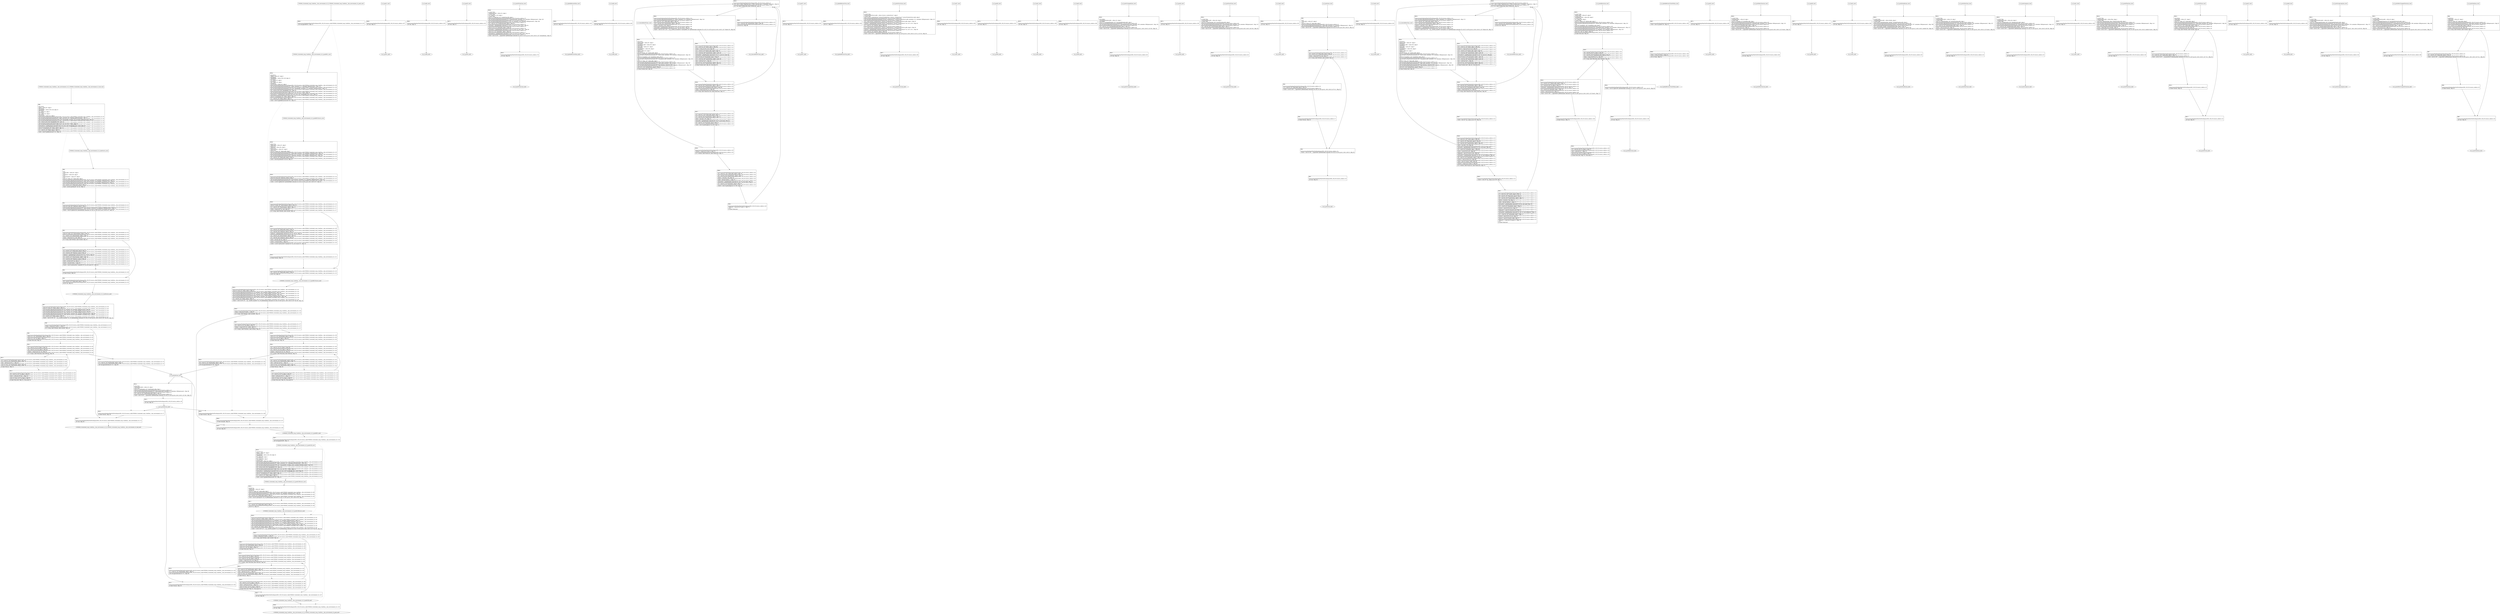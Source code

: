 digraph "icfg graph" {
BBCWE606_Unchecked_Loop_Condition__char_environment_42_ll_badSource_end [label="{CWE606_Unchecked_Loop_Condition__char_environment_42_ll_badSource_end}"];
BBio_ll_good1_end [label="{io_ll_good1_end}"];
BBio_ll_bad6_end [label="{io_ll_bad6_end}"];
BBio_ll_good5_end [label="{io_ll_good5_end}"];
BBio_ll_printWcharLine_end [label="{io_ll_printWcharLine_end}"];
BBio_ll_globalReturnsFalse_end [label="{io_ll_globalReturnsFalse_end}"];
BBio_ll_bad8_end [label="{io_ll_bad8_end}"];
BBCWE606_Unchecked_Loop_Condition__char_environment_42_ll_goodB2G_end [label="{CWE606_Unchecked_Loop_Condition__char_environment_42_ll_goodB2G_end}"];
BBio_ll_decodeHexWChars_end [label="{io_ll_decodeHexWChars_end}"];
BBio_ll_good7_end [label="{io_ll_good7_end}"];
BBio_ll_globalReturnsTrue_end [label="{io_ll_globalReturnsTrue_end}"];
BBio_ll_printStructLine_end [label="{io_ll_printStructLine_end}"];
BBio_ll_bad7_end [label="{io_ll_bad7_end}"];
BBio_ll_good6_end [label="{io_ll_good6_end}"];
BBio_ll_bad2_end [label="{io_ll_bad2_end}"];
BBio_ll_bad9_end [label="{io_ll_bad9_end}"];
BBio_ll_printUnsignedLine_end [label="{io_ll_printUnsignedLine_end}"];
BBio_ll_good4_end [label="{io_ll_good4_end}"];
BBio_ll_printSizeTLine_end [label="{io_ll_printSizeTLine_end}"];
BBio_ll_bad5_end [label="{io_ll_bad5_end}"];
BBio_ll_printLine_end [label="{io_ll_printLine_end}"];
BBio_ll_bad4_end [label="{io_ll_bad4_end}"];
BBio_ll_decodeHexChars_end [label="{io_ll_decodeHexChars_end}"];
BBio_ll_printBytesLine_end [label="{io_ll_printBytesLine_end}"];
BBio_ll_globalReturnsTrueOrFalse_end [label="{io_ll_globalReturnsTrueOrFalse_end}"];
BBio_ll_good3_end [label="{io_ll_good3_end}"];
BBio_ll_printHexCharLine_end [label="{io_ll_printHexCharLine_end}"];
BBio_ll_good9_end [label="{io_ll_good9_end}"];
BBio_ll_bad3_end [label="{io_ll_bad3_end}"];
BBio_ll_printDoubleLine_end [label="{io_ll_printDoubleLine_end}"];
BBio_ll_printShortLine_end [label="{io_ll_printShortLine_end}"];
BBio_ll_printLongLine_end [label="{io_ll_printLongLine_end}"];
BBio_ll_bad1_end [label="{io_ll_bad1_end}"];
BBCWE606_Unchecked_Loop_Condition__char_environment_42_ll_goodB2GSource_end [label="{CWE606_Unchecked_Loop_Condition__char_environment_42_ll_goodB2GSource_end}"];
BBCWE606_Unchecked_Loop_Condition__char_environment_42_ll_CWE606_Unchecked_Loop_Condition__char_environment_42_good_end [label="{CWE606_Unchecked_Loop_Condition__char_environment_42_ll_CWE606_Unchecked_Loop_Condition__char_environment_42_good_end}"];
BBio_ll_printFloatLine_end [label="{io_ll_printFloatLine_end}"];
BBio_ll_printWLine_end [label="{io_ll_printWLine_end}"];
BBio_ll_good2_end [label="{io_ll_good2_end}"];
BBio_ll_printIntLine_end [label="{io_ll_printIntLine_end}"];
BBio_ll_good8_end [label="{io_ll_good8_end}"];
BBio_ll_printLongLongLine_end [label="{io_ll_printLongLongLine_end}"];
BBCWE606_Unchecked_Loop_Condition__char_environment_42_ll_CWE606_Unchecked_Loop_Condition__char_environment_42_bad_end [label="{CWE606_Unchecked_Loop_Condition__char_environment_42_ll_CWE606_Unchecked_Loop_Condition__char_environment_42_bad_end}"];
BBio_ll_printHexUnsignedCharLine_end [label="{io_ll_printHexUnsignedCharLine_end}"];
BBio_ll_printSinkLine_end [label="{io_ll_printSinkLine_end}"];
BBCWE606_Unchecked_Loop_Condition__char_environment_42_ll_goodG2BSource_end [label="{CWE606_Unchecked_Loop_Condition__char_environment_42_ll_goodG2BSource_end}"];
BBCWE606_Unchecked_Loop_Condition__char_environment_42_ll_goodG2B_end [label="{CWE606_Unchecked_Loop_Condition__char_environment_42_ll_goodG2B_end}"];
BBCWE606_Unchecked_Loop_Condition__char_environment_42_ll_badSource_start [label="{CWE606_Unchecked_Loop_Condition__char_environment_42_ll_badSource_start}", shape=record];
CWE606_Unchecked_Loop_Condition__char_environment_42_ll_badSourceBB0 [label="{BB0:\l\l/:415\l
  %data.addr = alloca i8*, align 8\l
/:415\l
  %dataLen = alloca i64, align 8\l
/:415\l
  %environment = alloca i8*, align 8\l
/:415\l
  store i8* %data, i8** %data.addr, align 8\l
/home/raoxue/Desktop/MemVerif/workspace/000_109_051/source_code/CWE606_Unchecked_Loop_Condition__char_environment_42.c:37\l
  call void @llvm.dbg.declare(metadata i8** %data.addr, metadata !14, metadata !DIExpression()), !dbg !15\l
/home/raoxue/Desktop/MemVerif/workspace/000_109_051/source_code/CWE606_Unchecked_Loop_Condition__char_environment_42.c:41\l
  call void @llvm.dbg.declare(metadata i64* %dataLen, metadata !16, metadata !DIExpression()), !dbg !21\l
/home/raoxue/Desktop/MemVerif/workspace/000_109_051/source_code/CWE606_Unchecked_Loop_Condition__char_environment_42.c:41\l
  %0 = load i8*, i8** %data.addr, align 8, !dbg !22\l
/home/raoxue/Desktop/MemVerif/workspace/000_109_051/source_code/CWE606_Unchecked_Loop_Condition__char_environment_42.c:41\l
  %call = call i64 @strlen(i8* %0) #6, !dbg !23\l
}", shape=record];
CWE606_Unchecked_Loop_Condition__char_environment_42_ll_badSourceBB0 [label="{BB0:\l\l/:415\l
  %data.addr = alloca i8*, align 8\l
/:415\l
  %dataLen = alloca i64, align 8\l
/:415\l
  %environment = alloca i8*, align 8\l
/:415\l
  store i8* %data, i8** %data.addr, align 8\l
/home/raoxue/Desktop/MemVerif/workspace/000_109_051/source_code/CWE606_Unchecked_Loop_Condition__char_environment_42.c:37\l
  call void @llvm.dbg.declare(metadata i8** %data.addr, metadata !14, metadata !DIExpression()), !dbg !15\l
/home/raoxue/Desktop/MemVerif/workspace/000_109_051/source_code/CWE606_Unchecked_Loop_Condition__char_environment_42.c:41\l
  call void @llvm.dbg.declare(metadata i64* %dataLen, metadata !16, metadata !DIExpression()), !dbg !21\l
/home/raoxue/Desktop/MemVerif/workspace/000_109_051/source_code/CWE606_Unchecked_Loop_Condition__char_environment_42.c:41\l
  %0 = load i8*, i8** %data.addr, align 8, !dbg !22\l
/home/raoxue/Desktop/MemVerif/workspace/000_109_051/source_code/CWE606_Unchecked_Loop_Condition__char_environment_42.c:41\l
  %call = call i64 @strlen(i8* %0) #6, !dbg !23\l
}", shape=record];
CWE606_Unchecked_Loop_Condition__char_environment_42_ll_badSourceBB1 [label="{BB1:\l\l/home/raoxue/Desktop/MemVerif/workspace/000_109_051/source_code/CWE606_Unchecked_Loop_Condition__char_environment_42.c:41\l
  store i64 %call, i64* %dataLen, align 8, !dbg !21\l
/home/raoxue/Desktop/MemVerif/workspace/000_109_051/source_code/CWE606_Unchecked_Loop_Condition__char_environment_42.c:42\l
  call void @llvm.dbg.declare(metadata i8** %environment, metadata !24, metadata !DIExpression()), !dbg !25\l
/home/raoxue/Desktop/MemVerif/workspace/000_109_051/source_code/CWE606_Unchecked_Loop_Condition__char_environment_42.c:42\l
  %call1 = call i8* @getenv(i8* getelementptr inbounds ([4 x i8], [4 x i8]* @.str, i64 0, i64 0)) #7, !dbg !26\l
}", shape=record];
CWE606_Unchecked_Loop_Condition__char_environment_42_ll_badSourceBB1 [label="{BB1:\l\l/home/raoxue/Desktop/MemVerif/workspace/000_109_051/source_code/CWE606_Unchecked_Loop_Condition__char_environment_42.c:41\l
  store i64 %call, i64* %dataLen, align 8, !dbg !21\l
/home/raoxue/Desktop/MemVerif/workspace/000_109_051/source_code/CWE606_Unchecked_Loop_Condition__char_environment_42.c:42\l
  call void @llvm.dbg.declare(metadata i8** %environment, metadata !24, metadata !DIExpression()), !dbg !25\l
/home/raoxue/Desktop/MemVerif/workspace/000_109_051/source_code/CWE606_Unchecked_Loop_Condition__char_environment_42.c:42\l
  %call1 = call i8* @getenv(i8* getelementptr inbounds ([4 x i8], [4 x i8]* @.str, i64 0, i64 0)) #7, !dbg !26\l
}", shape=record];
CWE606_Unchecked_Loop_Condition__char_environment_42_ll_badSourceBB2 [label="{BB2:\l\l/home/raoxue/Desktop/MemVerif/workspace/000_109_051/source_code/CWE606_Unchecked_Loop_Condition__char_environment_42.c:42\l
  store i8* %call1, i8** %environment, align 8, !dbg !25\l
/home/raoxue/Desktop/MemVerif/workspace/000_109_051/source_code/CWE606_Unchecked_Loop_Condition__char_environment_42.c:44\l
  %1 = load i8*, i8** %environment, align 8, !dbg !27\l
/home/raoxue/Desktop/MemVerif/workspace/000_109_051/source_code/CWE606_Unchecked_Loop_Condition__char_environment_42.c:44\l
  %cmp = icmp ne i8* %1, null, !dbg !29\l
/home/raoxue/Desktop/MemVerif/workspace/000_109_051/source_code/CWE606_Unchecked_Loop_Condition__char_environment_42.c:44\l
  br i1 %cmp, label %if.then, label %if.end, !dbg !30\l
}", shape=record];
CWE606_Unchecked_Loop_Condition__char_environment_42_ll_badSourceBB3 [label="{BB3:\l\l/home/raoxue/Desktop/MemVerif/workspace/000_109_051/source_code/CWE606_Unchecked_Loop_Condition__char_environment_42.c:47\l
  %2 = load i8*, i8** %data.addr, align 8, !dbg !31\l
/home/raoxue/Desktop/MemVerif/workspace/000_109_051/source_code/CWE606_Unchecked_Loop_Condition__char_environment_42.c:47\l
  %3 = load i64, i64* %dataLen, align 8, !dbg !33\l
/home/raoxue/Desktop/MemVerif/workspace/000_109_051/source_code/CWE606_Unchecked_Loop_Condition__char_environment_42.c:47\l
  %add.ptr = getelementptr inbounds i8, i8* %2, i64 %3, !dbg !34\l
/home/raoxue/Desktop/MemVerif/workspace/000_109_051/source_code/CWE606_Unchecked_Loop_Condition__char_environment_42.c:47\l
  %4 = load i8*, i8** %environment, align 8, !dbg !35\l
/home/raoxue/Desktop/MemVerif/workspace/000_109_051/source_code/CWE606_Unchecked_Loop_Condition__char_environment_42.c:47\l
  %5 = load i64, i64* %dataLen, align 8, !dbg !36\l
/home/raoxue/Desktop/MemVerif/workspace/000_109_051/source_code/CWE606_Unchecked_Loop_Condition__char_environment_42.c:47\l
  %sub = sub i64 100, %5, !dbg !37\l
/home/raoxue/Desktop/MemVerif/workspace/000_109_051/source_code/CWE606_Unchecked_Loop_Condition__char_environment_42.c:47\l
  %sub2 = sub i64 %sub, 1, !dbg !38\l
/home/raoxue/Desktop/MemVerif/workspace/000_109_051/source_code/CWE606_Unchecked_Loop_Condition__char_environment_42.c:47\l
  %call3 = call i8* @strncat(i8* %add.ptr, i8* %4, i64 %sub2) #7, !dbg !39\l
}", shape=record];
CWE606_Unchecked_Loop_Condition__char_environment_42_ll_badSourceBB3 [label="{BB3:\l\l/home/raoxue/Desktop/MemVerif/workspace/000_109_051/source_code/CWE606_Unchecked_Loop_Condition__char_environment_42.c:47\l
  %2 = load i8*, i8** %data.addr, align 8, !dbg !31\l
/home/raoxue/Desktop/MemVerif/workspace/000_109_051/source_code/CWE606_Unchecked_Loop_Condition__char_environment_42.c:47\l
  %3 = load i64, i64* %dataLen, align 8, !dbg !33\l
/home/raoxue/Desktop/MemVerif/workspace/000_109_051/source_code/CWE606_Unchecked_Loop_Condition__char_environment_42.c:47\l
  %add.ptr = getelementptr inbounds i8, i8* %2, i64 %3, !dbg !34\l
/home/raoxue/Desktop/MemVerif/workspace/000_109_051/source_code/CWE606_Unchecked_Loop_Condition__char_environment_42.c:47\l
  %4 = load i8*, i8** %environment, align 8, !dbg !35\l
/home/raoxue/Desktop/MemVerif/workspace/000_109_051/source_code/CWE606_Unchecked_Loop_Condition__char_environment_42.c:47\l
  %5 = load i64, i64* %dataLen, align 8, !dbg !36\l
/home/raoxue/Desktop/MemVerif/workspace/000_109_051/source_code/CWE606_Unchecked_Loop_Condition__char_environment_42.c:47\l
  %sub = sub i64 100, %5, !dbg !37\l
/home/raoxue/Desktop/MemVerif/workspace/000_109_051/source_code/CWE606_Unchecked_Loop_Condition__char_environment_42.c:47\l
  %sub2 = sub i64 %sub, 1, !dbg !38\l
/home/raoxue/Desktop/MemVerif/workspace/000_109_051/source_code/CWE606_Unchecked_Loop_Condition__char_environment_42.c:47\l
  %call3 = call i8* @strncat(i8* %add.ptr, i8* %4, i64 %sub2) #7, !dbg !39\l
}", shape=record];
CWE606_Unchecked_Loop_Condition__char_environment_42_ll_badSourceBB5 [label="{BB5:\l\l/home/raoxue/Desktop/MemVerif/workspace/000_109_051/source_code/CWE606_Unchecked_Loop_Condition__char_environment_42.c:48\l
  br label %if.end, !dbg !40\l
}", shape=record];
CWE606_Unchecked_Loop_Condition__char_environment_42_ll_badSourceBB4 [label="{BB4:\l\l/home/raoxue/Desktop/MemVerif/workspace/000_109_051/source_code/CWE606_Unchecked_Loop_Condition__char_environment_42.c:50\l
  %6 = load i8*, i8** %data.addr, align 8, !dbg !41\l
/home/raoxue/Desktop/MemVerif/workspace/000_109_051/source_code/CWE606_Unchecked_Loop_Condition__char_environment_42.c:50\l
  ret i8* %6, !dbg !42\l
}", shape=record];
BBio_ll_good1_start [label="{io_ll_good1_start}", shape=record];
io_ll_good1BB69 [label="{BB69:\l\l/home/raoxue/Desktop/MemVerif/workspace/000_109_051/source_code/io.c:187\l
  ret void, !dbg !52\l
}", shape=record];
BBio_ll_bad6_start [label="{io_ll_bad6_start}", shape=record];
io_ll_bad6BB83 [label="{BB83:\l\l/home/raoxue/Desktop/MemVerif/workspace/000_109_051/source_code/io.c:203\l
  ret void, !dbg !52\l
}", shape=record];
BBio_ll_good5_start [label="{io_ll_good5_start}", shape=record];
io_ll_good5BB73 [label="{BB73:\l\l/home/raoxue/Desktop/MemVerif/workspace/000_109_051/source_code/io.c:191\l
  ret void, !dbg !52\l
}", shape=record];
BBio_ll_printWcharLine_start [label="{io_ll_printWcharLine_start}", shape=record];
io_ll_printWcharLineBB28 [label="{BB28:\l\l/:1183977984\l
  %wideChar.addr = alloca i32, align 4\l
/:1183977984\l
  %s = alloca [2 x i32], align 4\l
/:1183977984\l
  store i32 %wideChar, i32* %wideChar.addr, align 4\l
/home/raoxue/Desktop/MemVerif/workspace/000_109_051/source_code/io.c:70\l
  call void @llvm.dbg.declare(metadata i32* %wideChar.addr, metadata !162, metadata !DIExpression()), !dbg !163\l
/home/raoxue/Desktop/MemVerif/workspace/000_109_051/source_code/io.c:74\l
  call void @llvm.dbg.declare(metadata [2 x i32]* %s, metadata !164, metadata !DIExpression()), !dbg !168\l
/home/raoxue/Desktop/MemVerif/workspace/000_109_051/source_code/io.c:75\l
  %0 = load i32, i32* %wideChar.addr, align 4, !dbg !61\l
/home/raoxue/Desktop/MemVerif/workspace/000_109_051/source_code/io.c:75\l
  %arrayidx = getelementptr inbounds [2 x i32], [2 x i32]* %s, i64 0, i64 0, !dbg !62\l
/home/raoxue/Desktop/MemVerif/workspace/000_109_051/source_code/io.c:75\l
  store i32 %0, i32* %arrayidx, align 4, !dbg !63\l
/home/raoxue/Desktop/MemVerif/workspace/000_109_051/source_code/io.c:76\l
  %arrayidx1 = getelementptr inbounds [2 x i32], [2 x i32]* %s, i64 0, i64 1, !dbg !64\l
/home/raoxue/Desktop/MemVerif/workspace/000_109_051/source_code/io.c:76\l
  store i32 0, i32* %arrayidx1, align 4, !dbg !65\l
/home/raoxue/Desktop/MemVerif/workspace/000_109_051/source_code/io.c:77\l
  %arraydecay = getelementptr inbounds [2 x i32], [2 x i32]* %s, i64 0, i64 0, !dbg !66\l
/home/raoxue/Desktop/MemVerif/workspace/000_109_051/source_code/io.c:77\l
  %call = call i32 (i8*, ...) @printf(i8* getelementptr inbounds ([5 x i8], [5 x i8]* @.str.10, i64 0, i64 0), i32* %arraydecay), !dbg !67\l
}", shape=record];
io_ll_printWcharLineBB28 [label="{BB28:\l\l/:1183977984\l
  %wideChar.addr = alloca i32, align 4\l
/:1183977984\l
  %s = alloca [2 x i32], align 4\l
/:1183977984\l
  store i32 %wideChar, i32* %wideChar.addr, align 4\l
/home/raoxue/Desktop/MemVerif/workspace/000_109_051/source_code/io.c:70\l
  call void @llvm.dbg.declare(metadata i32* %wideChar.addr, metadata !162, metadata !DIExpression()), !dbg !163\l
/home/raoxue/Desktop/MemVerif/workspace/000_109_051/source_code/io.c:74\l
  call void @llvm.dbg.declare(metadata [2 x i32]* %s, metadata !164, metadata !DIExpression()), !dbg !168\l
/home/raoxue/Desktop/MemVerif/workspace/000_109_051/source_code/io.c:75\l
  %0 = load i32, i32* %wideChar.addr, align 4, !dbg !61\l
/home/raoxue/Desktop/MemVerif/workspace/000_109_051/source_code/io.c:75\l
  %arrayidx = getelementptr inbounds [2 x i32], [2 x i32]* %s, i64 0, i64 0, !dbg !62\l
/home/raoxue/Desktop/MemVerif/workspace/000_109_051/source_code/io.c:75\l
  store i32 %0, i32* %arrayidx, align 4, !dbg !63\l
/home/raoxue/Desktop/MemVerif/workspace/000_109_051/source_code/io.c:76\l
  %arrayidx1 = getelementptr inbounds [2 x i32], [2 x i32]* %s, i64 0, i64 1, !dbg !64\l
/home/raoxue/Desktop/MemVerif/workspace/000_109_051/source_code/io.c:76\l
  store i32 0, i32* %arrayidx1, align 4, !dbg !65\l
/home/raoxue/Desktop/MemVerif/workspace/000_109_051/source_code/io.c:77\l
  %arraydecay = getelementptr inbounds [2 x i32], [2 x i32]* %s, i64 0, i64 0, !dbg !66\l
/home/raoxue/Desktop/MemVerif/workspace/000_109_051/source_code/io.c:77\l
  %call = call i32 (i8*, ...) @printf(i8* getelementptr inbounds ([5 x i8], [5 x i8]* @.str.10, i64 0, i64 0), i32* %arraydecay), !dbg !67\l
}", shape=record];
io_ll_printWcharLineBB29 [label="{BB29:\l\l/home/raoxue/Desktop/MemVerif/workspace/000_109_051/source_code/io.c:78\l
  ret void, !dbg !68\l
}", shape=record];
BBio_ll_globalReturnsFalse_start [label="{io_ll_globalReturnsFalse_start}", shape=record];
io_ll_globalReturnsFalseBB66 [label="{BB66:\l\l/home/raoxue/Desktop/MemVerif/workspace/000_109_051/source_code/io.c:163\l
  ret i32 0, !dbg !52\l
}", shape=record];
BBio_ll_bad8_start [label="{io_ll_bad8_start}", shape=record];
io_ll_bad8BB85 [label="{BB85:\l\l/home/raoxue/Desktop/MemVerif/workspace/000_109_051/source_code/io.c:205\l
  ret void, !dbg !52\l
}", shape=record];
BBCWE606_Unchecked_Loop_Condition__char_environment_42_ll_goodB2G_start [label="{CWE606_Unchecked_Loop_Condition__char_environment_42_ll_goodB2G_start}", shape=record];
CWE606_Unchecked_Loop_Condition__char_environment_42_ll_goodB2GBB34 [label="{BB34:\l\l/:99288056\l
  %data = alloca i8*, align 8\l
/:99288056\l
  %dataBuffer = alloca [100 x i8], align 16\l
/:99288056\l
  %i = alloca i32, align 4\l
/:99288056\l
  %n = alloca i32, align 4\l
/:99288056\l
  %intVariable = alloca i32, align 4\l
/home/raoxue/Desktop/MemVerif/workspace/000_109_051/source_code/CWE606_Unchecked_Loop_Condition__char_environment_42.c:128\l
  call void @llvm.dbg.declare(metadata i8** %data, metadata !171, metadata !DIExpression()), !dbg !172\l
/home/raoxue/Desktop/MemVerif/workspace/000_109_051/source_code/CWE606_Unchecked_Loop_Condition__char_environment_42.c:129\l
  call void @llvm.dbg.declare(metadata [100 x i8]* %dataBuffer, metadata !173, metadata !DIExpression()), !dbg !174\l
/home/raoxue/Desktop/MemVerif/workspace/000_109_051/source_code/CWE606_Unchecked_Loop_Condition__char_environment_42.c:129\l
  %0 = bitcast [100 x i8]* %dataBuffer to i8*, !dbg !20\l
/home/raoxue/Desktop/MemVerif/workspace/000_109_051/source_code/CWE606_Unchecked_Loop_Condition__char_environment_42.c:129\l
  call void @llvm.memset.p0i8.i64(i8* align 16 %0, i8 0, i64 100, i1 false), !dbg !20\l
/home/raoxue/Desktop/MemVerif/workspace/000_109_051/source_code/CWE606_Unchecked_Loop_Condition__char_environment_42.c:130\l
  %arraydecay = getelementptr inbounds [100 x i8], [100 x i8]* %dataBuffer, i64 0, i64 0, !dbg !21\l
/home/raoxue/Desktop/MemVerif/workspace/000_109_051/source_code/CWE606_Unchecked_Loop_Condition__char_environment_42.c:130\l
  store i8* %arraydecay, i8** %data, align 8, !dbg !22\l
/home/raoxue/Desktop/MemVerif/workspace/000_109_051/source_code/CWE606_Unchecked_Loop_Condition__char_environment_42.c:131\l
  %1 = load i8*, i8** %data, align 8, !dbg !23\l
/home/raoxue/Desktop/MemVerif/workspace/000_109_051/source_code/CWE606_Unchecked_Loop_Condition__char_environment_42.c:131\l
  %call = call i8* @goodB2GSource(i8* %1), !dbg !24\l
}", shape=record];
CWE606_Unchecked_Loop_Condition__char_environment_42_ll_goodB2GBB34 [label="{BB34:\l\l/:99288056\l
  %data = alloca i8*, align 8\l
/:99288056\l
  %dataBuffer = alloca [100 x i8], align 16\l
/:99288056\l
  %i = alloca i32, align 4\l
/:99288056\l
  %n = alloca i32, align 4\l
/:99288056\l
  %intVariable = alloca i32, align 4\l
/home/raoxue/Desktop/MemVerif/workspace/000_109_051/source_code/CWE606_Unchecked_Loop_Condition__char_environment_42.c:128\l
  call void @llvm.dbg.declare(metadata i8** %data, metadata !171, metadata !DIExpression()), !dbg !172\l
/home/raoxue/Desktop/MemVerif/workspace/000_109_051/source_code/CWE606_Unchecked_Loop_Condition__char_environment_42.c:129\l
  call void @llvm.dbg.declare(metadata [100 x i8]* %dataBuffer, metadata !173, metadata !DIExpression()), !dbg !174\l
/home/raoxue/Desktop/MemVerif/workspace/000_109_051/source_code/CWE606_Unchecked_Loop_Condition__char_environment_42.c:129\l
  %0 = bitcast [100 x i8]* %dataBuffer to i8*, !dbg !20\l
/home/raoxue/Desktop/MemVerif/workspace/000_109_051/source_code/CWE606_Unchecked_Loop_Condition__char_environment_42.c:129\l
  call void @llvm.memset.p0i8.i64(i8* align 16 %0, i8 0, i64 100, i1 false), !dbg !20\l
/home/raoxue/Desktop/MemVerif/workspace/000_109_051/source_code/CWE606_Unchecked_Loop_Condition__char_environment_42.c:130\l
  %arraydecay = getelementptr inbounds [100 x i8], [100 x i8]* %dataBuffer, i64 0, i64 0, !dbg !21\l
/home/raoxue/Desktop/MemVerif/workspace/000_109_051/source_code/CWE606_Unchecked_Loop_Condition__char_environment_42.c:130\l
  store i8* %arraydecay, i8** %data, align 8, !dbg !22\l
/home/raoxue/Desktop/MemVerif/workspace/000_109_051/source_code/CWE606_Unchecked_Loop_Condition__char_environment_42.c:131\l
  %1 = load i8*, i8** %data, align 8, !dbg !23\l
/home/raoxue/Desktop/MemVerif/workspace/000_109_051/source_code/CWE606_Unchecked_Loop_Condition__char_environment_42.c:131\l
  %call = call i8* @goodB2GSource(i8* %1), !dbg !24\l
}", shape=record];
CWE606_Unchecked_Loop_Condition__char_environment_42_ll_goodB2GBB35 [label="{BB35:\l\l/home/raoxue/Desktop/MemVerif/workspace/000_109_051/source_code/CWE606_Unchecked_Loop_Condition__char_environment_42.c:131\l
  store i8* %call, i8** %data, align 8, !dbg !25\l
/home/raoxue/Desktop/MemVerif/workspace/000_109_051/source_code/CWE606_Unchecked_Loop_Condition__char_environment_42.c:133\l
  call void @llvm.dbg.declare(metadata i32* %i, metadata !180, metadata !DIExpression()), !dbg !182\l
/home/raoxue/Desktop/MemVerif/workspace/000_109_051/source_code/CWE606_Unchecked_Loop_Condition__char_environment_42.c:133\l
  call void @llvm.dbg.declare(metadata i32* %n, metadata !183, metadata !DIExpression()), !dbg !184\l
/home/raoxue/Desktop/MemVerif/workspace/000_109_051/source_code/CWE606_Unchecked_Loop_Condition__char_environment_42.c:133\l
  call void @llvm.dbg.declare(metadata i32* %intVariable, metadata !185, metadata !DIExpression()), !dbg !186\l
/home/raoxue/Desktop/MemVerif/workspace/000_109_051/source_code/CWE606_Unchecked_Loop_Condition__char_environment_42.c:134\l
  %2 = load i8*, i8** %data, align 8, !dbg !34\l
/home/raoxue/Desktop/MemVerif/workspace/000_109_051/source_code/CWE606_Unchecked_Loop_Condition__char_environment_42.c:134\l
  %call1 = call i32 (i8*, i8*, ...) @__isoc99_sscanf(i8* %2, i8* getelementptr inbounds ([3 x i8], [3 x i8]* @.str.1, i64 0, i64 0), i32* %n) #6, !dbg !36\l
}", shape=record];
CWE606_Unchecked_Loop_Condition__char_environment_42_ll_goodB2GBB35 [label="{BB35:\l\l/home/raoxue/Desktop/MemVerif/workspace/000_109_051/source_code/CWE606_Unchecked_Loop_Condition__char_environment_42.c:131\l
  store i8* %call, i8** %data, align 8, !dbg !25\l
/home/raoxue/Desktop/MemVerif/workspace/000_109_051/source_code/CWE606_Unchecked_Loop_Condition__char_environment_42.c:133\l
  call void @llvm.dbg.declare(metadata i32* %i, metadata !180, metadata !DIExpression()), !dbg !182\l
/home/raoxue/Desktop/MemVerif/workspace/000_109_051/source_code/CWE606_Unchecked_Loop_Condition__char_environment_42.c:133\l
  call void @llvm.dbg.declare(metadata i32* %n, metadata !183, metadata !DIExpression()), !dbg !184\l
/home/raoxue/Desktop/MemVerif/workspace/000_109_051/source_code/CWE606_Unchecked_Loop_Condition__char_environment_42.c:133\l
  call void @llvm.dbg.declare(metadata i32* %intVariable, metadata !185, metadata !DIExpression()), !dbg !186\l
/home/raoxue/Desktop/MemVerif/workspace/000_109_051/source_code/CWE606_Unchecked_Loop_Condition__char_environment_42.c:134\l
  %2 = load i8*, i8** %data, align 8, !dbg !34\l
/home/raoxue/Desktop/MemVerif/workspace/000_109_051/source_code/CWE606_Unchecked_Loop_Condition__char_environment_42.c:134\l
  %call1 = call i32 (i8*, i8*, ...) @__isoc99_sscanf(i8* %2, i8* getelementptr inbounds ([3 x i8], [3 x i8]* @.str.1, i64 0, i64 0), i32* %n) #6, !dbg !36\l
}", shape=record];
CWE606_Unchecked_Loop_Condition__char_environment_42_ll_goodB2GBB36 [label="{BB36:\l\l/home/raoxue/Desktop/MemVerif/workspace/000_109_051/source_code/CWE606_Unchecked_Loop_Condition__char_environment_42.c:134\l
  %cmp = icmp eq i32 %call1, 1, !dbg !37\l
/home/raoxue/Desktop/MemVerif/workspace/000_109_051/source_code/CWE606_Unchecked_Loop_Condition__char_environment_42.c:134\l
  br i1 %cmp, label %if.then, label %if.end6, !dbg !38\l
}", shape=record];
CWE606_Unchecked_Loop_Condition__char_environment_42_ll_goodB2GBB37 [label="{BB37:\l\l/home/raoxue/Desktop/MemVerif/workspace/000_109_051/source_code/CWE606_Unchecked_Loop_Condition__char_environment_42.c:137\l
  %3 = load i32, i32* %n, align 4, !dbg !39\l
/home/raoxue/Desktop/MemVerif/workspace/000_109_051/source_code/CWE606_Unchecked_Loop_Condition__char_environment_42.c:137\l
  %cmp2 = icmp slt i32 %3, 10000, !dbg !42\l
/home/raoxue/Desktop/MemVerif/workspace/000_109_051/source_code/CWE606_Unchecked_Loop_Condition__char_environment_42.c:137\l
  br i1 %cmp2, label %if.then3, label %if.end, !dbg !43\l
}", shape=record];
CWE606_Unchecked_Loop_Condition__char_environment_42_ll_goodB2GBB39 [label="{BB39:\l\l/home/raoxue/Desktop/MemVerif/workspace/000_109_051/source_code/CWE606_Unchecked_Loop_Condition__char_environment_42.c:139\l
  store i32 0, i32* %intVariable, align 4, !dbg !44\l
/home/raoxue/Desktop/MemVerif/workspace/000_109_051/source_code/CWE606_Unchecked_Loop_Condition__char_environment_42.c:140\l
  store i32 0, i32* %i, align 4, !dbg !46\l
/home/raoxue/Desktop/MemVerif/workspace/000_109_051/source_code/CWE606_Unchecked_Loop_Condition__char_environment_42.c:140\l
  br label %for.cond, !dbg !48\l
}", shape=record];
CWE606_Unchecked_Loop_Condition__char_environment_42_ll_goodB2GBB41 [label="{BB41:\l\l/home/raoxue/Desktop/MemVerif/workspace/000_109_051/source_code/CWE606_Unchecked_Loop_Condition__char_environment_42.c:140\l
  %4 = load i32, i32* %i, align 4, !dbg !49\l
/home/raoxue/Desktop/MemVerif/workspace/000_109_051/source_code/CWE606_Unchecked_Loop_Condition__char_environment_42.c:140\l
  %5 = load i32, i32* %n, align 4, !dbg !51\l
/home/raoxue/Desktop/MemVerif/workspace/000_109_051/source_code/CWE606_Unchecked_Loop_Condition__char_environment_42.c:140\l
  %cmp4 = icmp slt i32 %4, %5, !dbg !52\l
/home/raoxue/Desktop/MemVerif/workspace/000_109_051/source_code/CWE606_Unchecked_Loop_Condition__char_environment_42.c:140\l
  br i1 %cmp4, label %for.body, label %for.end, !dbg !53\l
}", shape=record];
CWE606_Unchecked_Loop_Condition__char_environment_42_ll_goodB2GBB42 [label="{BB42:\l\l/home/raoxue/Desktop/MemVerif/workspace/000_109_051/source_code/CWE606_Unchecked_Loop_Condition__char_environment_42.c:143\l
  %6 = load i32, i32* %intVariable, align 4, !dbg !54\l
/home/raoxue/Desktop/MemVerif/workspace/000_109_051/source_code/CWE606_Unchecked_Loop_Condition__char_environment_42.c:143\l
  %inc = add nsw i32 %6, 1, !dbg !54\l
/home/raoxue/Desktop/MemVerif/workspace/000_109_051/source_code/CWE606_Unchecked_Loop_Condition__char_environment_42.c:143\l
  store i32 %inc, i32* %intVariable, align 4, !dbg !54\l
/home/raoxue/Desktop/MemVerif/workspace/000_109_051/source_code/CWE606_Unchecked_Loop_Condition__char_environment_42.c:144\l
  br label %for.inc, !dbg !56\l
}", shape=record];
CWE606_Unchecked_Loop_Condition__char_environment_42_ll_goodB2GBB44 [label="{BB44:\l\l/home/raoxue/Desktop/MemVerif/workspace/000_109_051/source_code/CWE606_Unchecked_Loop_Condition__char_environment_42.c:140\l
  %7 = load i32, i32* %i, align 4, !dbg !57\l
/home/raoxue/Desktop/MemVerif/workspace/000_109_051/source_code/CWE606_Unchecked_Loop_Condition__char_environment_42.c:140\l
  %inc5 = add nsw i32 %7, 1, !dbg !57\l
/home/raoxue/Desktop/MemVerif/workspace/000_109_051/source_code/CWE606_Unchecked_Loop_Condition__char_environment_42.c:140\l
  store i32 %inc5, i32* %i, align 4, !dbg !57\l
/home/raoxue/Desktop/MemVerif/workspace/000_109_051/source_code/CWE606_Unchecked_Loop_Condition__char_environment_42.c:140\l
  br label %for.cond, !dbg !58, !llvm.loop !59\l
}", shape=record];
CWE606_Unchecked_Loop_Condition__char_environment_42_ll_goodB2GBB43 [label="{BB43:\l\l/home/raoxue/Desktop/MemVerif/workspace/000_109_051/source_code/CWE606_Unchecked_Loop_Condition__char_environment_42.c:145\l
  %8 = load i32, i32* %intVariable, align 4, !dbg !62\l
/home/raoxue/Desktop/MemVerif/workspace/000_109_051/source_code/CWE606_Unchecked_Loop_Condition__char_environment_42.c:145\l
  call void @printIntLine(i32 %8), !dbg !63\l
}", shape=record];
CWE606_Unchecked_Loop_Condition__char_environment_42_ll_goodB2GBB43 [label="{BB43:\l\l/home/raoxue/Desktop/MemVerif/workspace/000_109_051/source_code/CWE606_Unchecked_Loop_Condition__char_environment_42.c:145\l
  %8 = load i32, i32* %intVariable, align 4, !dbg !62\l
/home/raoxue/Desktop/MemVerif/workspace/000_109_051/source_code/CWE606_Unchecked_Loop_Condition__char_environment_42.c:145\l
  call void @printIntLine(i32 %8), !dbg !63\l
}", shape=record];
CWE606_Unchecked_Loop_Condition__char_environment_42_ll_goodB2GBB45 [label="{BB45:\l\l/home/raoxue/Desktop/MemVerif/workspace/000_109_051/source_code/CWE606_Unchecked_Loop_Condition__char_environment_42.c:146\l
  br label %if.end, !dbg !64\l
}", shape=record];
CWE606_Unchecked_Loop_Condition__char_environment_42_ll_goodB2GBB40 [label="{BB40:\l\l/home/raoxue/Desktop/MemVerif/workspace/000_109_051/source_code/CWE606_Unchecked_Loop_Condition__char_environment_42.c:147\l
  br label %if.end6, !dbg !65\l
}", shape=record];
CWE606_Unchecked_Loop_Condition__char_environment_42_ll_goodB2GBB38 [label="{BB38:\l\l/home/raoxue/Desktop/MemVerif/workspace/000_109_051/source_code/CWE606_Unchecked_Loop_Condition__char_environment_42.c:149\l
  ret void, !dbg !66\l
}", shape=record];
BBio_ll_decodeHexWChars_start [label="{io_ll_decodeHexWChars_start}", shape=record];
io_ll_decodeHexWCharsBB55 [label="{BB55:\l\l/:95033928\l
  %bytes.addr = alloca i8*, align 8\l
/:95033928\l
  %numBytes.addr = alloca i64, align 8\l
/:95033928\l
  %hex.addr = alloca i32*, align 8\l
/:95033928\l
  %numWritten = alloca i64, align 8\l
/:95033928\l
  %byte = alloca i32, align 4\l
/:95033928\l
  store i8* %bytes, i8** %bytes.addr, align 8\l
/home/raoxue/Desktop/MemVerif/workspace/000_109_051/source_code/io.c:135\l
  call void @llvm.dbg.declare(metadata i8** %bytes.addr, metadata !290, metadata !DIExpression()), !dbg !291\l
/:135\l
  store i64 %numBytes, i64* %numBytes.addr, align 8\l
/home/raoxue/Desktop/MemVerif/workspace/000_109_051/source_code/io.c:135\l
  call void @llvm.dbg.declare(metadata i64* %numBytes.addr, metadata !292, metadata !DIExpression()), !dbg !293\l
/:135\l
  store i32* %hex, i32** %hex.addr, align 8\l
/home/raoxue/Desktop/MemVerif/workspace/000_109_051/source_code/io.c:135\l
  call void @llvm.dbg.declare(metadata i32** %hex.addr, metadata !294, metadata !DIExpression()), !dbg !295\l
/home/raoxue/Desktop/MemVerif/workspace/000_109_051/source_code/io.c:137\l
  call void @llvm.dbg.declare(metadata i64* %numWritten, metadata !296, metadata !DIExpression()), !dbg !297\l
/home/raoxue/Desktop/MemVerif/workspace/000_109_051/source_code/io.c:137\l
  store i64 0, i64* %numWritten, align 8, !dbg !65\l
/home/raoxue/Desktop/MemVerif/workspace/000_109_051/source_code/io.c:143\l
  br label %while.cond, !dbg !66\l
}", shape=record];
io_ll_decodeHexWCharsBB56 [label="{BB56:\l\l/home/raoxue/Desktop/MemVerif/workspace/000_109_051/source_code/io.c:143\l
  %0 = load i64, i64* %numWritten, align 8, !dbg !67\l
/home/raoxue/Desktop/MemVerif/workspace/000_109_051/source_code/io.c:143\l
  %1 = load i64, i64* %numBytes.addr, align 8, !dbg !68\l
/home/raoxue/Desktop/MemVerif/workspace/000_109_051/source_code/io.c:143\l
  %cmp = icmp ult i64 %0, %1, !dbg !69\l
/home/raoxue/Desktop/MemVerif/workspace/000_109_051/source_code/io.c:143\l
  br i1 %cmp, label %land.lhs.true, label %land.end, !dbg !70\l
}", shape=record];
io_ll_decodeHexWCharsBB57 [label="{BB57:\l\l/home/raoxue/Desktop/MemVerif/workspace/000_109_051/source_code/io.c:143\l
  %2 = load i32*, i32** %hex.addr, align 8, !dbg !71\l
/home/raoxue/Desktop/MemVerif/workspace/000_109_051/source_code/io.c:143\l
  %3 = load i64, i64* %numWritten, align 8, !dbg !72\l
/home/raoxue/Desktop/MemVerif/workspace/000_109_051/source_code/io.c:143\l
  %mul = mul i64 2, %3, !dbg !73\l
/home/raoxue/Desktop/MemVerif/workspace/000_109_051/source_code/io.c:143\l
  %arrayidx = getelementptr inbounds i32, i32* %2, i64 %mul, !dbg !71\l
/home/raoxue/Desktop/MemVerif/workspace/000_109_051/source_code/io.c:143\l
  %4 = load i32, i32* %arrayidx, align 4, !dbg !71\l
/home/raoxue/Desktop/MemVerif/workspace/000_109_051/source_code/io.c:143\l
  %call = call i32 @iswxdigit(i32 %4) #5, !dbg !74\l
}", shape=record];
io_ll_decodeHexWCharsBB57 [label="{BB57:\l\l/home/raoxue/Desktop/MemVerif/workspace/000_109_051/source_code/io.c:143\l
  %2 = load i32*, i32** %hex.addr, align 8, !dbg !71\l
/home/raoxue/Desktop/MemVerif/workspace/000_109_051/source_code/io.c:143\l
  %3 = load i64, i64* %numWritten, align 8, !dbg !72\l
/home/raoxue/Desktop/MemVerif/workspace/000_109_051/source_code/io.c:143\l
  %mul = mul i64 2, %3, !dbg !73\l
/home/raoxue/Desktop/MemVerif/workspace/000_109_051/source_code/io.c:143\l
  %arrayidx = getelementptr inbounds i32, i32* %2, i64 %mul, !dbg !71\l
/home/raoxue/Desktop/MemVerif/workspace/000_109_051/source_code/io.c:143\l
  %4 = load i32, i32* %arrayidx, align 4, !dbg !71\l
/home/raoxue/Desktop/MemVerif/workspace/000_109_051/source_code/io.c:143\l
  %call = call i32 @iswxdigit(i32 %4) #5, !dbg !74\l
}", shape=record];
io_ll_decodeHexWCharsBB59 [label="{BB59:\l\l/home/raoxue/Desktop/MemVerif/workspace/000_109_051/source_code/io.c:143\l
  %tobool = icmp ne i32 %call, 0, !dbg !74\l
/home/raoxue/Desktop/MemVerif/workspace/000_109_051/source_code/io.c:143\l
  br i1 %tobool, label %land.rhs, label %land.end, !dbg !75\l
}", shape=record];
io_ll_decodeHexWCharsBB60 [label="{BB60:\l\l/home/raoxue/Desktop/MemVerif/workspace/000_109_051/source_code/io.c:143\l
  %5 = load i32*, i32** %hex.addr, align 8, !dbg !76\l
/home/raoxue/Desktop/MemVerif/workspace/000_109_051/source_code/io.c:143\l
  %6 = load i64, i64* %numWritten, align 8, !dbg !77\l
/home/raoxue/Desktop/MemVerif/workspace/000_109_051/source_code/io.c:143\l
  %mul1 = mul i64 2, %6, !dbg !78\l
/home/raoxue/Desktop/MemVerif/workspace/000_109_051/source_code/io.c:143\l
  %add = add i64 %mul1, 1, !dbg !79\l
/home/raoxue/Desktop/MemVerif/workspace/000_109_051/source_code/io.c:143\l
  %arrayidx2 = getelementptr inbounds i32, i32* %5, i64 %add, !dbg !76\l
/home/raoxue/Desktop/MemVerif/workspace/000_109_051/source_code/io.c:143\l
  %7 = load i32, i32* %arrayidx2, align 4, !dbg !76\l
/home/raoxue/Desktop/MemVerif/workspace/000_109_051/source_code/io.c:143\l
  %call3 = call i32 @iswxdigit(i32 %7) #5, !dbg !80\l
}", shape=record];
io_ll_decodeHexWCharsBB60 [label="{BB60:\l\l/home/raoxue/Desktop/MemVerif/workspace/000_109_051/source_code/io.c:143\l
  %5 = load i32*, i32** %hex.addr, align 8, !dbg !76\l
/home/raoxue/Desktop/MemVerif/workspace/000_109_051/source_code/io.c:143\l
  %6 = load i64, i64* %numWritten, align 8, !dbg !77\l
/home/raoxue/Desktop/MemVerif/workspace/000_109_051/source_code/io.c:143\l
  %mul1 = mul i64 2, %6, !dbg !78\l
/home/raoxue/Desktop/MemVerif/workspace/000_109_051/source_code/io.c:143\l
  %add = add i64 %mul1, 1, !dbg !79\l
/home/raoxue/Desktop/MemVerif/workspace/000_109_051/source_code/io.c:143\l
  %arrayidx2 = getelementptr inbounds i32, i32* %5, i64 %add, !dbg !76\l
/home/raoxue/Desktop/MemVerif/workspace/000_109_051/source_code/io.c:143\l
  %7 = load i32, i32* %arrayidx2, align 4, !dbg !76\l
/home/raoxue/Desktop/MemVerif/workspace/000_109_051/source_code/io.c:143\l
  %call3 = call i32 @iswxdigit(i32 %7) #5, !dbg !80\l
}", shape=record];
io_ll_decodeHexWCharsBB61 [label="{BB61:\l\l/home/raoxue/Desktop/MemVerif/workspace/000_109_051/source_code/io.c:143\l
  %tobool4 = icmp ne i32 %call3, 0, !dbg !75\l
/:143\l
  br label %land.end\l
}", shape=record];
io_ll_decodeHexWCharsBB58 [label="{BB58:\l\l/home/raoxue/Desktop/MemVerif/workspace/000_109_051/source_code/io.c:0\l
  %8 = phi i1 [ false, %land.lhs.true ], [ false, %while.cond ], [ %tobool4, %land.rhs ], !dbg !81\l
/home/raoxue/Desktop/MemVerif/workspace/000_109_051/source_code/io.c:143\l
  br i1 %8, label %while.body, label %while.end, !dbg !66\l
}", shape=record];
io_ll_decodeHexWCharsBB62 [label="{BB62:\l\l/home/raoxue/Desktop/MemVerif/workspace/000_109_051/source_code/io.c:145\l
  call void @llvm.dbg.declare(metadata i32* %byte, metadata !314, metadata !DIExpression()), !dbg !316\l
/home/raoxue/Desktop/MemVerif/workspace/000_109_051/source_code/io.c:146\l
  %9 = load i32*, i32** %hex.addr, align 8, !dbg !85\l
/home/raoxue/Desktop/MemVerif/workspace/000_109_051/source_code/io.c:146\l
  %10 = load i64, i64* %numWritten, align 8, !dbg !86\l
/home/raoxue/Desktop/MemVerif/workspace/000_109_051/source_code/io.c:146\l
  %mul5 = mul i64 2, %10, !dbg !87\l
/home/raoxue/Desktop/MemVerif/workspace/000_109_051/source_code/io.c:146\l
  %arrayidx6 = getelementptr inbounds i32, i32* %9, i64 %mul5, !dbg !85\l
/home/raoxue/Desktop/MemVerif/workspace/000_109_051/source_code/io.c:146\l
  %call7 = call i32 (i32*, i32*, ...) @__isoc99_swscanf(i32* %arrayidx6, i32* getelementptr inbounds ([5 x i32], [5 x i32]* @.str.16, i64 0, i64 0), i32* %byte) #5, !dbg !88\l
}", shape=record];
io_ll_decodeHexWCharsBB62 [label="{BB62:\l\l/home/raoxue/Desktop/MemVerif/workspace/000_109_051/source_code/io.c:145\l
  call void @llvm.dbg.declare(metadata i32* %byte, metadata !314, metadata !DIExpression()), !dbg !316\l
/home/raoxue/Desktop/MemVerif/workspace/000_109_051/source_code/io.c:146\l
  %9 = load i32*, i32** %hex.addr, align 8, !dbg !85\l
/home/raoxue/Desktop/MemVerif/workspace/000_109_051/source_code/io.c:146\l
  %10 = load i64, i64* %numWritten, align 8, !dbg !86\l
/home/raoxue/Desktop/MemVerif/workspace/000_109_051/source_code/io.c:146\l
  %mul5 = mul i64 2, %10, !dbg !87\l
/home/raoxue/Desktop/MemVerif/workspace/000_109_051/source_code/io.c:146\l
  %arrayidx6 = getelementptr inbounds i32, i32* %9, i64 %mul5, !dbg !85\l
/home/raoxue/Desktop/MemVerif/workspace/000_109_051/source_code/io.c:146\l
  %call7 = call i32 (i32*, i32*, ...) @__isoc99_swscanf(i32* %arrayidx6, i32* getelementptr inbounds ([5 x i32], [5 x i32]* @.str.16, i64 0, i64 0), i32* %byte) #5, !dbg !88\l
}", shape=record];
io_ll_decodeHexWCharsBB64 [label="{BB64:\l\l/home/raoxue/Desktop/MemVerif/workspace/000_109_051/source_code/io.c:147\l
  %11 = load i32, i32* %byte, align 4, !dbg !89\l
/home/raoxue/Desktop/MemVerif/workspace/000_109_051/source_code/io.c:147\l
  %conv = trunc i32 %11 to i8, !dbg !90\l
/home/raoxue/Desktop/MemVerif/workspace/000_109_051/source_code/io.c:147\l
  %12 = load i8*, i8** %bytes.addr, align 8, !dbg !91\l
/home/raoxue/Desktop/MemVerif/workspace/000_109_051/source_code/io.c:147\l
  %13 = load i64, i64* %numWritten, align 8, !dbg !92\l
/home/raoxue/Desktop/MemVerif/workspace/000_109_051/source_code/io.c:147\l
  %arrayidx8 = getelementptr inbounds i8, i8* %12, i64 %13, !dbg !91\l
/home/raoxue/Desktop/MemVerif/workspace/000_109_051/source_code/io.c:147\l
  store i8 %conv, i8* %arrayidx8, align 1, !dbg !93\l
/home/raoxue/Desktop/MemVerif/workspace/000_109_051/source_code/io.c:148\l
  %14 = load i64, i64* %numWritten, align 8, !dbg !94\l
/home/raoxue/Desktop/MemVerif/workspace/000_109_051/source_code/io.c:148\l
  %inc = add i64 %14, 1, !dbg !94\l
/home/raoxue/Desktop/MemVerif/workspace/000_109_051/source_code/io.c:148\l
  store i64 %inc, i64* %numWritten, align 8, !dbg !94\l
/home/raoxue/Desktop/MemVerif/workspace/000_109_051/source_code/io.c:143\l
  br label %while.cond, !dbg !66, !llvm.loop !95\l
}", shape=record];
io_ll_decodeHexWCharsBB63 [label="{BB63:\l\l/home/raoxue/Desktop/MemVerif/workspace/000_109_051/source_code/io.c:151\l
  %15 = load i64, i64* %numWritten, align 8, !dbg !98\l
/home/raoxue/Desktop/MemVerif/workspace/000_109_051/source_code/io.c:151\l
  ret i64 %15, !dbg !99\l
}", shape=record];
BBio_ll_good7_start [label="{io_ll_good7_start}", shape=record];
io_ll_good7BB75 [label="{BB75:\l\l/home/raoxue/Desktop/MemVerif/workspace/000_109_051/source_code/io.c:193\l
  ret void, !dbg !52\l
}", shape=record];
BBio_ll_globalReturnsTrue_start [label="{io_ll_globalReturnsTrue_start}", shape=record];
io_ll_globalReturnsTrueBB65 [label="{BB65:\l\l/home/raoxue/Desktop/MemVerif/workspace/000_109_051/source_code/io.c:158\l
  ret i32 1, !dbg !52\l
}", shape=record];
BBio_ll_printStructLine_start [label="{io_ll_printStructLine_start}", shape=record];
io_ll_printStructLineBB36 [label="{BB36:\l\l/:1183977984\l
  %structTwoIntsStruct.addr = alloca %struct._twoIntsStruct*, align 8\l
/:1183977984\l
  store %struct._twoIntsStruct* %structTwoIntsStruct, %struct._twoIntsStruct** %structTwoIntsStruct.addr, align 8\l
/home/raoxue/Desktop/MemVerif/workspace/000_109_051/source_code/io.c:95\l
  call void @llvm.dbg.declare(metadata %struct._twoIntsStruct** %structTwoIntsStruct.addr, metadata !212, metadata !DIExpression()), !dbg !213\l
/home/raoxue/Desktop/MemVerif/workspace/000_109_051/source_code/io.c:97\l
  %0 = load %struct._twoIntsStruct*, %struct._twoIntsStruct** %structTwoIntsStruct.addr, align 8, !dbg !61\l
/home/raoxue/Desktop/MemVerif/workspace/000_109_051/source_code/io.c:97\l
  %intOne = getelementptr inbounds %struct._twoIntsStruct, %struct._twoIntsStruct* %0, i32 0, i32 0, !dbg !62\l
/home/raoxue/Desktop/MemVerif/workspace/000_109_051/source_code/io.c:97\l
  %1 = load i32, i32* %intOne, align 4, !dbg !62\l
/home/raoxue/Desktop/MemVerif/workspace/000_109_051/source_code/io.c:97\l
  %2 = load %struct._twoIntsStruct*, %struct._twoIntsStruct** %structTwoIntsStruct.addr, align 8, !dbg !63\l
/home/raoxue/Desktop/MemVerif/workspace/000_109_051/source_code/io.c:97\l
  %intTwo = getelementptr inbounds %struct._twoIntsStruct, %struct._twoIntsStruct* %2, i32 0, i32 1, !dbg !64\l
/home/raoxue/Desktop/MemVerif/workspace/000_109_051/source_code/io.c:97\l
  %3 = load i32, i32* %intTwo, align 4, !dbg !64\l
/home/raoxue/Desktop/MemVerif/workspace/000_109_051/source_code/io.c:97\l
  %call = call i32 (i8*, ...) @printf(i8* getelementptr inbounds ([10 x i8], [10 x i8]* @.str.13, i64 0, i64 0), i32 %1, i32 %3), !dbg !65\l
}", shape=record];
io_ll_printStructLineBB36 [label="{BB36:\l\l/:1183977984\l
  %structTwoIntsStruct.addr = alloca %struct._twoIntsStruct*, align 8\l
/:1183977984\l
  store %struct._twoIntsStruct* %structTwoIntsStruct, %struct._twoIntsStruct** %structTwoIntsStruct.addr, align 8\l
/home/raoxue/Desktop/MemVerif/workspace/000_109_051/source_code/io.c:95\l
  call void @llvm.dbg.declare(metadata %struct._twoIntsStruct** %structTwoIntsStruct.addr, metadata !212, metadata !DIExpression()), !dbg !213\l
/home/raoxue/Desktop/MemVerif/workspace/000_109_051/source_code/io.c:97\l
  %0 = load %struct._twoIntsStruct*, %struct._twoIntsStruct** %structTwoIntsStruct.addr, align 8, !dbg !61\l
/home/raoxue/Desktop/MemVerif/workspace/000_109_051/source_code/io.c:97\l
  %intOne = getelementptr inbounds %struct._twoIntsStruct, %struct._twoIntsStruct* %0, i32 0, i32 0, !dbg !62\l
/home/raoxue/Desktop/MemVerif/workspace/000_109_051/source_code/io.c:97\l
  %1 = load i32, i32* %intOne, align 4, !dbg !62\l
/home/raoxue/Desktop/MemVerif/workspace/000_109_051/source_code/io.c:97\l
  %2 = load %struct._twoIntsStruct*, %struct._twoIntsStruct** %structTwoIntsStruct.addr, align 8, !dbg !63\l
/home/raoxue/Desktop/MemVerif/workspace/000_109_051/source_code/io.c:97\l
  %intTwo = getelementptr inbounds %struct._twoIntsStruct, %struct._twoIntsStruct* %2, i32 0, i32 1, !dbg !64\l
/home/raoxue/Desktop/MemVerif/workspace/000_109_051/source_code/io.c:97\l
  %3 = load i32, i32* %intTwo, align 4, !dbg !64\l
/home/raoxue/Desktop/MemVerif/workspace/000_109_051/source_code/io.c:97\l
  %call = call i32 (i8*, ...) @printf(i8* getelementptr inbounds ([10 x i8], [10 x i8]* @.str.13, i64 0, i64 0), i32 %1, i32 %3), !dbg !65\l
}", shape=record];
io_ll_printStructLineBB37 [label="{BB37:\l\l/home/raoxue/Desktop/MemVerif/workspace/000_109_051/source_code/io.c:98\l
  ret void, !dbg !66\l
}", shape=record];
BBio_ll_bad7_start [label="{io_ll_bad7_start}", shape=record];
io_ll_bad7BB84 [label="{BB84:\l\l/home/raoxue/Desktop/MemVerif/workspace/000_109_051/source_code/io.c:204\l
  ret void, !dbg !52\l
}", shape=record];
BBio_ll_good6_start [label="{io_ll_good6_start}", shape=record];
io_ll_good6BB74 [label="{BB74:\l\l/home/raoxue/Desktop/MemVerif/workspace/000_109_051/source_code/io.c:192\l
  ret void, !dbg !52\l
}", shape=record];
BBio_ll_bad2_start [label="{io_ll_bad2_start}", shape=record];
io_ll_bad2BB79 [label="{BB79:\l\l/home/raoxue/Desktop/MemVerif/workspace/000_109_051/source_code/io.c:199\l
  ret void, !dbg !52\l
}", shape=record];
BBio_ll_bad9_start [label="{io_ll_bad9_start}", shape=record];
io_ll_bad9BB86 [label="{BB86:\l\l/home/raoxue/Desktop/MemVerif/workspace/000_109_051/source_code/io.c:206\l
  ret void, !dbg !52\l
}", shape=record];
BBio_ll_printUnsignedLine_start [label="{io_ll_printUnsignedLine_start}", shape=record];
io_ll_printUnsignedLineBB30 [label="{BB30:\l\l/:95194968\l
  %unsignedNumber.addr = alloca i32, align 4\l
/:95194968\l
  store i32 %unsignedNumber, i32* %unsignedNumber.addr, align 4\l
/home/raoxue/Desktop/MemVerif/workspace/000_109_051/source_code/io.c:80\l
  call void @llvm.dbg.declare(metadata i32* %unsignedNumber.addr, metadata !180, metadata !DIExpression()), !dbg !181\l
/home/raoxue/Desktop/MemVerif/workspace/000_109_051/source_code/io.c:82\l
  %0 = load i32, i32* %unsignedNumber.addr, align 4, !dbg !54\l
/home/raoxue/Desktop/MemVerif/workspace/000_109_051/source_code/io.c:82\l
  %call = call i32 (i8*, ...) @printf(i8* getelementptr inbounds ([4 x i8], [4 x i8]* @.str.11, i64 0, i64 0), i32 %0), !dbg !55\l
}", shape=record];
io_ll_printUnsignedLineBB30 [label="{BB30:\l\l/:95194968\l
  %unsignedNumber.addr = alloca i32, align 4\l
/:95194968\l
  store i32 %unsignedNumber, i32* %unsignedNumber.addr, align 4\l
/home/raoxue/Desktop/MemVerif/workspace/000_109_051/source_code/io.c:80\l
  call void @llvm.dbg.declare(metadata i32* %unsignedNumber.addr, metadata !180, metadata !DIExpression()), !dbg !181\l
/home/raoxue/Desktop/MemVerif/workspace/000_109_051/source_code/io.c:82\l
  %0 = load i32, i32* %unsignedNumber.addr, align 4, !dbg !54\l
/home/raoxue/Desktop/MemVerif/workspace/000_109_051/source_code/io.c:82\l
  %call = call i32 (i8*, ...) @printf(i8* getelementptr inbounds ([4 x i8], [4 x i8]* @.str.11, i64 0, i64 0), i32 %0), !dbg !55\l
}", shape=record];
io_ll_printUnsignedLineBB31 [label="{BB31:\l\l/home/raoxue/Desktop/MemVerif/workspace/000_109_051/source_code/io.c:83\l
  ret void, !dbg !56\l
}", shape=record];
BBio_ll_good4_start [label="{io_ll_good4_start}", shape=record];
io_ll_good4BB72 [label="{BB72:\l\l/home/raoxue/Desktop/MemVerif/workspace/000_109_051/source_code/io.c:190\l
  ret void, !dbg !52\l
}", shape=record];
BBio_ll_printSizeTLine_start [label="{io_ll_printSizeTLine_start}", shape=record];
io_ll_printSizeTLineBB24 [label="{BB24:\l\l/:1183977984\l
  %sizeTNumber.addr = alloca i64, align 8\l
/:1183977984\l
  store i64 %sizeTNumber, i64* %sizeTNumber.addr, align 8\l
/home/raoxue/Desktop/MemVerif/workspace/000_109_051/source_code/io.c:60\l
  call void @llvm.dbg.declare(metadata i64* %sizeTNumber.addr, metadata !146, metadata !DIExpression()), !dbg !147\l
/home/raoxue/Desktop/MemVerif/workspace/000_109_051/source_code/io.c:62\l
  %0 = load i64, i64* %sizeTNumber.addr, align 8, !dbg !57\l
/home/raoxue/Desktop/MemVerif/workspace/000_109_051/source_code/io.c:62\l
  %call = call i32 (i8*, ...) @printf(i8* getelementptr inbounds ([5 x i8], [5 x i8]* @.str.8, i64 0, i64 0), i64 %0), !dbg !58\l
}", shape=record];
io_ll_printSizeTLineBB24 [label="{BB24:\l\l/:1183977984\l
  %sizeTNumber.addr = alloca i64, align 8\l
/:1183977984\l
  store i64 %sizeTNumber, i64* %sizeTNumber.addr, align 8\l
/home/raoxue/Desktop/MemVerif/workspace/000_109_051/source_code/io.c:60\l
  call void @llvm.dbg.declare(metadata i64* %sizeTNumber.addr, metadata !146, metadata !DIExpression()), !dbg !147\l
/home/raoxue/Desktop/MemVerif/workspace/000_109_051/source_code/io.c:62\l
  %0 = load i64, i64* %sizeTNumber.addr, align 8, !dbg !57\l
/home/raoxue/Desktop/MemVerif/workspace/000_109_051/source_code/io.c:62\l
  %call = call i32 (i8*, ...) @printf(i8* getelementptr inbounds ([5 x i8], [5 x i8]* @.str.8, i64 0, i64 0), i64 %0), !dbg !58\l
}", shape=record];
io_ll_printSizeTLineBB25 [label="{BB25:\l\l/home/raoxue/Desktop/MemVerif/workspace/000_109_051/source_code/io.c:63\l
  ret void, !dbg !59\l
}", shape=record];
BBio_ll_bad5_start [label="{io_ll_bad5_start}", shape=record];
io_ll_bad5BB82 [label="{BB82:\l\l/home/raoxue/Desktop/MemVerif/workspace/000_109_051/source_code/io.c:202\l
  ret void, !dbg !52\l
}", shape=record];
BBio_ll_printLine_start [label="{io_ll_printLine_start}", shape=record];
io_ll_printLineBB0 [label="{BB0:\l\l/:415\l
  %line.addr = alloca i8*, align 8\l
/:415\l
  store i8* %line, i8** %line.addr, align 8\l
/home/raoxue/Desktop/MemVerif/workspace/000_109_051/source_code/io.c:11\l
  call void @llvm.dbg.declare(metadata i8** %line.addr, metadata !52, metadata !DIExpression()), !dbg !53\l
/home/raoxue/Desktop/MemVerif/workspace/000_109_051/source_code/io.c:13\l
  %call = call i32 (i8*, ...) @printf(i8* getelementptr inbounds ([9 x i8], [9 x i8]* @.str, i64 0, i64 0)), !dbg !54\l
}", shape=record];
io_ll_printLineBB0 [label="{BB0:\l\l/:415\l
  %line.addr = alloca i8*, align 8\l
/:415\l
  store i8* %line, i8** %line.addr, align 8\l
/home/raoxue/Desktop/MemVerif/workspace/000_109_051/source_code/io.c:11\l
  call void @llvm.dbg.declare(metadata i8** %line.addr, metadata !52, metadata !DIExpression()), !dbg !53\l
/home/raoxue/Desktop/MemVerif/workspace/000_109_051/source_code/io.c:13\l
  %call = call i32 (i8*, ...) @printf(i8* getelementptr inbounds ([9 x i8], [9 x i8]* @.str, i64 0, i64 0)), !dbg !54\l
}", shape=record];
io_ll_printLineBB1 [label="{BB1:\l\l/home/raoxue/Desktop/MemVerif/workspace/000_109_051/source_code/io.c:14\l
  %0 = load i8*, i8** %line.addr, align 8, !dbg !55\l
/home/raoxue/Desktop/MemVerif/workspace/000_109_051/source_code/io.c:14\l
  %cmp = icmp ne i8* %0, null, !dbg !57\l
/home/raoxue/Desktop/MemVerif/workspace/000_109_051/source_code/io.c:14\l
  br i1 %cmp, label %if.then, label %if.end, !dbg !58\l
}", shape=record];
io_ll_printLineBB2 [label="{BB2:\l\l/home/raoxue/Desktop/MemVerif/workspace/000_109_051/source_code/io.c:16\l
  %1 = load i8*, i8** %line.addr, align 8, !dbg !59\l
/home/raoxue/Desktop/MemVerif/workspace/000_109_051/source_code/io.c:16\l
  %call1 = call i32 (i8*, ...) @printf(i8* getelementptr inbounds ([4 x i8], [4 x i8]* @.str.1, i64 0, i64 0), i8* %1), !dbg !61\l
}", shape=record];
io_ll_printLineBB2 [label="{BB2:\l\l/home/raoxue/Desktop/MemVerif/workspace/000_109_051/source_code/io.c:16\l
  %1 = load i8*, i8** %line.addr, align 8, !dbg !59\l
/home/raoxue/Desktop/MemVerif/workspace/000_109_051/source_code/io.c:16\l
  %call1 = call i32 (i8*, ...) @printf(i8* getelementptr inbounds ([4 x i8], [4 x i8]* @.str.1, i64 0, i64 0), i8* %1), !dbg !61\l
}", shape=record];
io_ll_printLineBB4 [label="{BB4:\l\l/home/raoxue/Desktop/MemVerif/workspace/000_109_051/source_code/io.c:17\l
  br label %if.end, !dbg !62\l
}", shape=record];
io_ll_printLineBB3 [label="{BB3:\l\l/home/raoxue/Desktop/MemVerif/workspace/000_109_051/source_code/io.c:18\l
  %call2 = call i32 (i8*, ...) @printf(i8* getelementptr inbounds ([9 x i8], [9 x i8]* @.str.2, i64 0, i64 0)), !dbg !63\l
}", shape=record];
io_ll_printLineBB3 [label="{BB3:\l\l/home/raoxue/Desktop/MemVerif/workspace/000_109_051/source_code/io.c:18\l
  %call2 = call i32 (i8*, ...) @printf(i8* getelementptr inbounds ([9 x i8], [9 x i8]* @.str.2, i64 0, i64 0)), !dbg !63\l
}", shape=record];
io_ll_printLineBB5 [label="{BB5:\l\l/home/raoxue/Desktop/MemVerif/workspace/000_109_051/source_code/io.c:19\l
  ret void, !dbg !64\l
}", shape=record];
BBio_ll_bad4_start [label="{io_ll_bad4_start}", shape=record];
io_ll_bad4BB81 [label="{BB81:\l\l/home/raoxue/Desktop/MemVerif/workspace/000_109_051/source_code/io.c:201\l
  ret void, !dbg !52\l
}", shape=record];
BBio_ll_decodeHexChars_start [label="{io_ll_decodeHexChars_start}", shape=record];
io_ll_decodeHexCharsBB45 [label="{BB45:\l\l/:95048256\l
  %bytes.addr = alloca i8*, align 8\l
/:95048256\l
  %numBytes.addr = alloca i64, align 8\l
/:95048256\l
  %hex.addr = alloca i8*, align 8\l
/:95048256\l
  %numWritten = alloca i64, align 8\l
/:95048256\l
  %byte = alloca i32, align 4\l
/:95048256\l
  store i8* %bytes, i8** %bytes.addr, align 8\l
/home/raoxue/Desktop/MemVerif/workspace/000_109_051/source_code/io.c:113\l
  call void @llvm.dbg.declare(metadata i8** %bytes.addr, metadata !253, metadata !DIExpression()), !dbg !254\l
/:113\l
  store i64 %numBytes, i64* %numBytes.addr, align 8\l
/home/raoxue/Desktop/MemVerif/workspace/000_109_051/source_code/io.c:113\l
  call void @llvm.dbg.declare(metadata i64* %numBytes.addr, metadata !255, metadata !DIExpression()), !dbg !256\l
/:113\l
  store i8* %hex, i8** %hex.addr, align 8\l
/home/raoxue/Desktop/MemVerif/workspace/000_109_051/source_code/io.c:113\l
  call void @llvm.dbg.declare(metadata i8** %hex.addr, metadata !257, metadata !DIExpression()), !dbg !258\l
/home/raoxue/Desktop/MemVerif/workspace/000_109_051/source_code/io.c:115\l
  call void @llvm.dbg.declare(metadata i64* %numWritten, metadata !259, metadata !DIExpression()), !dbg !260\l
/home/raoxue/Desktop/MemVerif/workspace/000_109_051/source_code/io.c:115\l
  store i64 0, i64* %numWritten, align 8, !dbg !63\l
/home/raoxue/Desktop/MemVerif/workspace/000_109_051/source_code/io.c:121\l
  br label %while.cond, !dbg !64\l
}", shape=record];
io_ll_decodeHexCharsBB46 [label="{BB46:\l\l/home/raoxue/Desktop/MemVerif/workspace/000_109_051/source_code/io.c:121\l
  %0 = load i64, i64* %numWritten, align 8, !dbg !65\l
/home/raoxue/Desktop/MemVerif/workspace/000_109_051/source_code/io.c:121\l
  %1 = load i64, i64* %numBytes.addr, align 8, !dbg !66\l
/home/raoxue/Desktop/MemVerif/workspace/000_109_051/source_code/io.c:121\l
  %cmp = icmp ult i64 %0, %1, !dbg !67\l
/home/raoxue/Desktop/MemVerif/workspace/000_109_051/source_code/io.c:121\l
  br i1 %cmp, label %land.lhs.true, label %land.end, !dbg !68\l
}", shape=record];
io_ll_decodeHexCharsBB47 [label="{BB47:\l\l/home/raoxue/Desktop/MemVerif/workspace/000_109_051/source_code/io.c:121\l
  %call = call i16** @__ctype_b_loc() #5, !dbg !69\l
}", shape=record];
io_ll_decodeHexCharsBB47 [label="{BB47:\l\l/home/raoxue/Desktop/MemVerif/workspace/000_109_051/source_code/io.c:121\l
  %call = call i16** @__ctype_b_loc() #5, !dbg !69\l
}", shape=record];
io_ll_decodeHexCharsBB49 [label="{BB49:\l\l/home/raoxue/Desktop/MemVerif/workspace/000_109_051/source_code/io.c:121\l
  %2 = load i16*, i16** %call, align 8, !dbg !69\l
/home/raoxue/Desktop/MemVerif/workspace/000_109_051/source_code/io.c:121\l
  %3 = load i8*, i8** %hex.addr, align 8, !dbg !69\l
/home/raoxue/Desktop/MemVerif/workspace/000_109_051/source_code/io.c:121\l
  %4 = load i64, i64* %numWritten, align 8, !dbg !69\l
/home/raoxue/Desktop/MemVerif/workspace/000_109_051/source_code/io.c:121\l
  %mul = mul i64 2, %4, !dbg !69\l
/home/raoxue/Desktop/MemVerif/workspace/000_109_051/source_code/io.c:121\l
  %arrayidx = getelementptr inbounds i8, i8* %3, i64 %mul, !dbg !69\l
/home/raoxue/Desktop/MemVerif/workspace/000_109_051/source_code/io.c:121\l
  %5 = load i8, i8* %arrayidx, align 1, !dbg !69\l
/home/raoxue/Desktop/MemVerif/workspace/000_109_051/source_code/io.c:121\l
  %conv = sext i8 %5 to i32, !dbg !69\l
/home/raoxue/Desktop/MemVerif/workspace/000_109_051/source_code/io.c:121\l
  %idxprom = sext i32 %conv to i64, !dbg !69\l
/home/raoxue/Desktop/MemVerif/workspace/000_109_051/source_code/io.c:121\l
  %arrayidx1 = getelementptr inbounds i16, i16* %2, i64 %idxprom, !dbg !69\l
/home/raoxue/Desktop/MemVerif/workspace/000_109_051/source_code/io.c:121\l
  %6 = load i16, i16* %arrayidx1, align 2, !dbg !69\l
/home/raoxue/Desktop/MemVerif/workspace/000_109_051/source_code/io.c:121\l
  %conv2 = zext i16 %6 to i32, !dbg !69\l
/home/raoxue/Desktop/MemVerif/workspace/000_109_051/source_code/io.c:121\l
  %and = and i32 %conv2, 4096, !dbg !69\l
/home/raoxue/Desktop/MemVerif/workspace/000_109_051/source_code/io.c:121\l
  %tobool = icmp ne i32 %and, 0, !dbg !69\l
/home/raoxue/Desktop/MemVerif/workspace/000_109_051/source_code/io.c:121\l
  br i1 %tobool, label %land.rhs, label %land.end, !dbg !70\l
}", shape=record];
io_ll_decodeHexCharsBB50 [label="{BB50:\l\l/home/raoxue/Desktop/MemVerif/workspace/000_109_051/source_code/io.c:121\l
  %call3 = call i16** @__ctype_b_loc() #5, !dbg !71\l
}", shape=record];
io_ll_decodeHexCharsBB50 [label="{BB50:\l\l/home/raoxue/Desktop/MemVerif/workspace/000_109_051/source_code/io.c:121\l
  %call3 = call i16** @__ctype_b_loc() #5, !dbg !71\l
}", shape=record];
io_ll_decodeHexCharsBB51 [label="{BB51:\l\l/home/raoxue/Desktop/MemVerif/workspace/000_109_051/source_code/io.c:121\l
  %7 = load i16*, i16** %call3, align 8, !dbg !71\l
/home/raoxue/Desktop/MemVerif/workspace/000_109_051/source_code/io.c:121\l
  %8 = load i8*, i8** %hex.addr, align 8, !dbg !71\l
/home/raoxue/Desktop/MemVerif/workspace/000_109_051/source_code/io.c:121\l
  %9 = load i64, i64* %numWritten, align 8, !dbg !71\l
/home/raoxue/Desktop/MemVerif/workspace/000_109_051/source_code/io.c:121\l
  %mul4 = mul i64 2, %9, !dbg !71\l
/home/raoxue/Desktop/MemVerif/workspace/000_109_051/source_code/io.c:121\l
  %add = add i64 %mul4, 1, !dbg !71\l
/home/raoxue/Desktop/MemVerif/workspace/000_109_051/source_code/io.c:121\l
  %arrayidx5 = getelementptr inbounds i8, i8* %8, i64 %add, !dbg !71\l
/home/raoxue/Desktop/MemVerif/workspace/000_109_051/source_code/io.c:121\l
  %10 = load i8, i8* %arrayidx5, align 1, !dbg !71\l
/home/raoxue/Desktop/MemVerif/workspace/000_109_051/source_code/io.c:121\l
  %conv6 = sext i8 %10 to i32, !dbg !71\l
/home/raoxue/Desktop/MemVerif/workspace/000_109_051/source_code/io.c:121\l
  %idxprom7 = sext i32 %conv6 to i64, !dbg !71\l
/home/raoxue/Desktop/MemVerif/workspace/000_109_051/source_code/io.c:121\l
  %arrayidx8 = getelementptr inbounds i16, i16* %7, i64 %idxprom7, !dbg !71\l
/home/raoxue/Desktop/MemVerif/workspace/000_109_051/source_code/io.c:121\l
  %11 = load i16, i16* %arrayidx8, align 2, !dbg !71\l
/home/raoxue/Desktop/MemVerif/workspace/000_109_051/source_code/io.c:121\l
  %conv9 = zext i16 %11 to i32, !dbg !71\l
/home/raoxue/Desktop/MemVerif/workspace/000_109_051/source_code/io.c:121\l
  %and10 = and i32 %conv9, 4096, !dbg !71\l
/home/raoxue/Desktop/MemVerif/workspace/000_109_051/source_code/io.c:121\l
  %tobool11 = icmp ne i32 %and10, 0, !dbg !70\l
/:121\l
  br label %land.end\l
}", shape=record];
io_ll_decodeHexCharsBB48 [label="{BB48:\l\l/home/raoxue/Desktop/MemVerif/workspace/000_109_051/source_code/io.c:0\l
  %12 = phi i1 [ false, %land.lhs.true ], [ false, %while.cond ], [ %tobool11, %land.rhs ], !dbg !72\l
/home/raoxue/Desktop/MemVerif/workspace/000_109_051/source_code/io.c:121\l
  br i1 %12, label %while.body, label %while.end, !dbg !64\l
}", shape=record];
io_ll_decodeHexCharsBB52 [label="{BB52:\l\l/home/raoxue/Desktop/MemVerif/workspace/000_109_051/source_code/io.c:123\l
  call void @llvm.dbg.declare(metadata i32* %byte, metadata !270, metadata !DIExpression()), !dbg !272\l
/home/raoxue/Desktop/MemVerif/workspace/000_109_051/source_code/io.c:124\l
  %13 = load i8*, i8** %hex.addr, align 8, !dbg !76\l
/home/raoxue/Desktop/MemVerif/workspace/000_109_051/source_code/io.c:124\l
  %14 = load i64, i64* %numWritten, align 8, !dbg !77\l
/home/raoxue/Desktop/MemVerif/workspace/000_109_051/source_code/io.c:124\l
  %mul12 = mul i64 2, %14, !dbg !78\l
/home/raoxue/Desktop/MemVerif/workspace/000_109_051/source_code/io.c:124\l
  %arrayidx13 = getelementptr inbounds i8, i8* %13, i64 %mul12, !dbg !76\l
/home/raoxue/Desktop/MemVerif/workspace/000_109_051/source_code/io.c:124\l
  %call14 = call i32 (i8*, i8*, ...) @__isoc99_sscanf(i8* %arrayidx13, i8* getelementptr inbounds ([5 x i8], [5 x i8]* @.str.14, i64 0, i64 0), i32* %byte) #6, !dbg !79\l
}", shape=record];
io_ll_decodeHexCharsBB52 [label="{BB52:\l\l/home/raoxue/Desktop/MemVerif/workspace/000_109_051/source_code/io.c:123\l
  call void @llvm.dbg.declare(metadata i32* %byte, metadata !270, metadata !DIExpression()), !dbg !272\l
/home/raoxue/Desktop/MemVerif/workspace/000_109_051/source_code/io.c:124\l
  %13 = load i8*, i8** %hex.addr, align 8, !dbg !76\l
/home/raoxue/Desktop/MemVerif/workspace/000_109_051/source_code/io.c:124\l
  %14 = load i64, i64* %numWritten, align 8, !dbg !77\l
/home/raoxue/Desktop/MemVerif/workspace/000_109_051/source_code/io.c:124\l
  %mul12 = mul i64 2, %14, !dbg !78\l
/home/raoxue/Desktop/MemVerif/workspace/000_109_051/source_code/io.c:124\l
  %arrayidx13 = getelementptr inbounds i8, i8* %13, i64 %mul12, !dbg !76\l
/home/raoxue/Desktop/MemVerif/workspace/000_109_051/source_code/io.c:124\l
  %call14 = call i32 (i8*, i8*, ...) @__isoc99_sscanf(i8* %arrayidx13, i8* getelementptr inbounds ([5 x i8], [5 x i8]* @.str.14, i64 0, i64 0), i32* %byte) #6, !dbg !79\l
}", shape=record];
io_ll_decodeHexCharsBB54 [label="{BB54:\l\l/home/raoxue/Desktop/MemVerif/workspace/000_109_051/source_code/io.c:125\l
  %15 = load i32, i32* %byte, align 4, !dbg !80\l
/home/raoxue/Desktop/MemVerif/workspace/000_109_051/source_code/io.c:125\l
  %conv15 = trunc i32 %15 to i8, !dbg !81\l
/home/raoxue/Desktop/MemVerif/workspace/000_109_051/source_code/io.c:125\l
  %16 = load i8*, i8** %bytes.addr, align 8, !dbg !82\l
/home/raoxue/Desktop/MemVerif/workspace/000_109_051/source_code/io.c:125\l
  %17 = load i64, i64* %numWritten, align 8, !dbg !83\l
/home/raoxue/Desktop/MemVerif/workspace/000_109_051/source_code/io.c:125\l
  %arrayidx16 = getelementptr inbounds i8, i8* %16, i64 %17, !dbg !82\l
/home/raoxue/Desktop/MemVerif/workspace/000_109_051/source_code/io.c:125\l
  store i8 %conv15, i8* %arrayidx16, align 1, !dbg !84\l
/home/raoxue/Desktop/MemVerif/workspace/000_109_051/source_code/io.c:126\l
  %18 = load i64, i64* %numWritten, align 8, !dbg !85\l
/home/raoxue/Desktop/MemVerif/workspace/000_109_051/source_code/io.c:126\l
  %inc = add i64 %18, 1, !dbg !85\l
/home/raoxue/Desktop/MemVerif/workspace/000_109_051/source_code/io.c:126\l
  store i64 %inc, i64* %numWritten, align 8, !dbg !85\l
/home/raoxue/Desktop/MemVerif/workspace/000_109_051/source_code/io.c:121\l
  br label %while.cond, !dbg !64, !llvm.loop !86\l
}", shape=record];
io_ll_decodeHexCharsBB53 [label="{BB53:\l\l/home/raoxue/Desktop/MemVerif/workspace/000_109_051/source_code/io.c:129\l
  %19 = load i64, i64* %numWritten, align 8, !dbg !89\l
/home/raoxue/Desktop/MemVerif/workspace/000_109_051/source_code/io.c:129\l
  ret i64 %19, !dbg !90\l
}", shape=record];
BBio_ll_printBytesLine_start [label="{io_ll_printBytesLine_start}", shape=record];
io_ll_printBytesLineBB38 [label="{BB38:\l\l/:1183977984\l
  %bytes.addr = alloca i8*, align 8\l
/:1183977984\l
  %numBytes.addr = alloca i64, align 8\l
/:1183977984\l
  %i = alloca i64, align 8\l
/:1183977984\l
  store i8* %bytes, i8** %bytes.addr, align 8\l
/home/raoxue/Desktop/MemVerif/workspace/000_109_051/source_code/io.c:100\l
  call void @llvm.dbg.declare(metadata i8** %bytes.addr, metadata !224, metadata !DIExpression()), !dbg !225\l
/:100\l
  store i64 %numBytes, i64* %numBytes.addr, align 8\l
/home/raoxue/Desktop/MemVerif/workspace/000_109_051/source_code/io.c:100\l
  call void @llvm.dbg.declare(metadata i64* %numBytes.addr, metadata !226, metadata !DIExpression()), !dbg !227\l
/home/raoxue/Desktop/MemVerif/workspace/000_109_051/source_code/io.c:102\l
  call void @llvm.dbg.declare(metadata i64* %i, metadata !228, metadata !DIExpression()), !dbg !229\l
/home/raoxue/Desktop/MemVerif/workspace/000_109_051/source_code/io.c:103\l
  store i64 0, i64* %i, align 8, !dbg !62\l
/home/raoxue/Desktop/MemVerif/workspace/000_109_051/source_code/io.c:103\l
  br label %for.cond, !dbg !64\l
}", shape=record];
io_ll_printBytesLineBB39 [label="{BB39:\l\l/home/raoxue/Desktop/MemVerif/workspace/000_109_051/source_code/io.c:103\l
  %0 = load i64, i64* %i, align 8, !dbg !65\l
/home/raoxue/Desktop/MemVerif/workspace/000_109_051/source_code/io.c:103\l
  %1 = load i64, i64* %numBytes.addr, align 8, !dbg !67\l
/home/raoxue/Desktop/MemVerif/workspace/000_109_051/source_code/io.c:103\l
  %cmp = icmp ult i64 %0, %1, !dbg !68\l
/home/raoxue/Desktop/MemVerif/workspace/000_109_051/source_code/io.c:103\l
  br i1 %cmp, label %for.body, label %for.end, !dbg !69\l
}", shape=record];
io_ll_printBytesLineBB40 [label="{BB40:\l\l/home/raoxue/Desktop/MemVerif/workspace/000_109_051/source_code/io.c:105\l
  %2 = load i8*, i8** %bytes.addr, align 8, !dbg !70\l
/home/raoxue/Desktop/MemVerif/workspace/000_109_051/source_code/io.c:105\l
  %3 = load i64, i64* %i, align 8, !dbg !72\l
/home/raoxue/Desktop/MemVerif/workspace/000_109_051/source_code/io.c:105\l
  %arrayidx = getelementptr inbounds i8, i8* %2, i64 %3, !dbg !70\l
/home/raoxue/Desktop/MemVerif/workspace/000_109_051/source_code/io.c:105\l
  %4 = load i8, i8* %arrayidx, align 1, !dbg !70\l
/home/raoxue/Desktop/MemVerif/workspace/000_109_051/source_code/io.c:105\l
  %conv = zext i8 %4 to i32, !dbg !70\l
/home/raoxue/Desktop/MemVerif/workspace/000_109_051/source_code/io.c:105\l
  %call = call i32 (i8*, ...) @printf(i8* getelementptr inbounds ([5 x i8], [5 x i8]* @.str.14, i64 0, i64 0), i32 %conv), !dbg !73\l
}", shape=record];
io_ll_printBytesLineBB40 [label="{BB40:\l\l/home/raoxue/Desktop/MemVerif/workspace/000_109_051/source_code/io.c:105\l
  %2 = load i8*, i8** %bytes.addr, align 8, !dbg !70\l
/home/raoxue/Desktop/MemVerif/workspace/000_109_051/source_code/io.c:105\l
  %3 = load i64, i64* %i, align 8, !dbg !72\l
/home/raoxue/Desktop/MemVerif/workspace/000_109_051/source_code/io.c:105\l
  %arrayidx = getelementptr inbounds i8, i8* %2, i64 %3, !dbg !70\l
/home/raoxue/Desktop/MemVerif/workspace/000_109_051/source_code/io.c:105\l
  %4 = load i8, i8* %arrayidx, align 1, !dbg !70\l
/home/raoxue/Desktop/MemVerif/workspace/000_109_051/source_code/io.c:105\l
  %conv = zext i8 %4 to i32, !dbg !70\l
/home/raoxue/Desktop/MemVerif/workspace/000_109_051/source_code/io.c:105\l
  %call = call i32 (i8*, ...) @printf(i8* getelementptr inbounds ([5 x i8], [5 x i8]* @.str.14, i64 0, i64 0), i32 %conv), !dbg !73\l
}", shape=record];
io_ll_printBytesLineBB42 [label="{BB42:\l\l/home/raoxue/Desktop/MemVerif/workspace/000_109_051/source_code/io.c:106\l
  br label %for.inc, !dbg !74\l
}", shape=record];
io_ll_printBytesLineBB43 [label="{BB43:\l\l/home/raoxue/Desktop/MemVerif/workspace/000_109_051/source_code/io.c:103\l
  %5 = load i64, i64* %i, align 8, !dbg !75\l
/home/raoxue/Desktop/MemVerif/workspace/000_109_051/source_code/io.c:103\l
  %inc = add i64 %5, 1, !dbg !75\l
/home/raoxue/Desktop/MemVerif/workspace/000_109_051/source_code/io.c:103\l
  store i64 %inc, i64* %i, align 8, !dbg !75\l
/home/raoxue/Desktop/MemVerif/workspace/000_109_051/source_code/io.c:103\l
  br label %for.cond, !dbg !76, !llvm.loop !77\l
}", shape=record];
io_ll_printBytesLineBB41 [label="{BB41:\l\l/home/raoxue/Desktop/MemVerif/workspace/000_109_051/source_code/io.c:107\l
  %call1 = call i32 @puts(i8* getelementptr inbounds ([1 x i8], [1 x i8]* @.str.15, i64 0, i64 0)), !dbg !80\l
}", shape=record];
io_ll_printBytesLineBB41 [label="{BB41:\l\l/home/raoxue/Desktop/MemVerif/workspace/000_109_051/source_code/io.c:107\l
  %call1 = call i32 @puts(i8* getelementptr inbounds ([1 x i8], [1 x i8]* @.str.15, i64 0, i64 0)), !dbg !80\l
}", shape=record];
io_ll_printBytesLineBB44 [label="{BB44:\l\l/home/raoxue/Desktop/MemVerif/workspace/000_109_051/source_code/io.c:108\l
  ret void, !dbg !81\l
}", shape=record];
BBio_ll_globalReturnsTrueOrFalse_start [label="{io_ll_globalReturnsTrueOrFalse_start}", shape=record];
io_ll_globalReturnsTrueOrFalseBB67 [label="{BB67:\l\l/home/raoxue/Desktop/MemVerif/workspace/000_109_051/source_code/io.c:168\l
  %call = call i32 @rand() #5, !dbg !52\l
}", shape=record];
io_ll_globalReturnsTrueOrFalseBB67 [label="{BB67:\l\l/home/raoxue/Desktop/MemVerif/workspace/000_109_051/source_code/io.c:168\l
  %call = call i32 @rand() #5, !dbg !52\l
}", shape=record];
io_ll_globalReturnsTrueOrFalseBB68 [label="{BB68:\l\l/home/raoxue/Desktop/MemVerif/workspace/000_109_051/source_code/io.c:168\l
  %rem = srem i32 %call, 2, !dbg !53\l
/home/raoxue/Desktop/MemVerif/workspace/000_109_051/source_code/io.c:168\l
  ret i32 %rem, !dbg !54\l
}", shape=record];
BBio_ll_good3_start [label="{io_ll_good3_start}", shape=record];
io_ll_good3BB71 [label="{BB71:\l\l/home/raoxue/Desktop/MemVerif/workspace/000_109_051/source_code/io.c:189\l
  ret void, !dbg !52\l
}", shape=record];
BBio_ll_printHexCharLine_start [label="{io_ll_printHexCharLine_start}", shape=record];
io_ll_printHexCharLineBB26 [label="{BB26:\l\l/:1183977984\l
  %charHex.addr = alloca i8, align 1\l
/:1183977984\l
  store i8 %charHex, i8* %charHex.addr, align 1\l
/home/raoxue/Desktop/MemVerif/workspace/000_109_051/source_code/io.c:65\l
  call void @llvm.dbg.declare(metadata i8* %charHex.addr, metadata !154, metadata !DIExpression()), !dbg !155\l
/home/raoxue/Desktop/MemVerif/workspace/000_109_051/source_code/io.c:67\l
  %0 = load i8, i8* %charHex.addr, align 1, !dbg !54\l
/home/raoxue/Desktop/MemVerif/workspace/000_109_051/source_code/io.c:67\l
  %conv = sext i8 %0 to i32, !dbg !54\l
/home/raoxue/Desktop/MemVerif/workspace/000_109_051/source_code/io.c:67\l
  %call = call i32 (i8*, ...) @printf(i8* getelementptr inbounds ([6 x i8], [6 x i8]* @.str.9, i64 0, i64 0), i32 %conv), !dbg !55\l
}", shape=record];
io_ll_printHexCharLineBB26 [label="{BB26:\l\l/:1183977984\l
  %charHex.addr = alloca i8, align 1\l
/:1183977984\l
  store i8 %charHex, i8* %charHex.addr, align 1\l
/home/raoxue/Desktop/MemVerif/workspace/000_109_051/source_code/io.c:65\l
  call void @llvm.dbg.declare(metadata i8* %charHex.addr, metadata !154, metadata !DIExpression()), !dbg !155\l
/home/raoxue/Desktop/MemVerif/workspace/000_109_051/source_code/io.c:67\l
  %0 = load i8, i8* %charHex.addr, align 1, !dbg !54\l
/home/raoxue/Desktop/MemVerif/workspace/000_109_051/source_code/io.c:67\l
  %conv = sext i8 %0 to i32, !dbg !54\l
/home/raoxue/Desktop/MemVerif/workspace/000_109_051/source_code/io.c:67\l
  %call = call i32 (i8*, ...) @printf(i8* getelementptr inbounds ([6 x i8], [6 x i8]* @.str.9, i64 0, i64 0), i32 %conv), !dbg !55\l
}", shape=record];
io_ll_printHexCharLineBB27 [label="{BB27:\l\l/home/raoxue/Desktop/MemVerif/workspace/000_109_051/source_code/io.c:68\l
  ret void, !dbg !56\l
}", shape=record];
BBio_ll_good9_start [label="{io_ll_good9_start}", shape=record];
io_ll_good9BB77 [label="{BB77:\l\l/home/raoxue/Desktop/MemVerif/workspace/000_109_051/source_code/io.c:195\l
  ret void, !dbg !52\l
}", shape=record];
BBio_ll_bad3_start [label="{io_ll_bad3_start}", shape=record];
io_ll_bad3BB80 [label="{BB80:\l\l/home/raoxue/Desktop/MemVerif/workspace/000_109_051/source_code/io.c:200\l
  ret void, !dbg !52\l
}", shape=record];
BBio_ll_printDoubleLine_start [label="{io_ll_printDoubleLine_start}", shape=record];
io_ll_printDoubleLineBB34 [label="{BB34:\l\l/:1183977984\l
  %doubleNumber.addr = alloca double, align 8\l
/:1183977984\l
  store double %doubleNumber, double* %doubleNumber.addr, align 8\l
/home/raoxue/Desktop/MemVerif/workspace/000_109_051/source_code/io.c:90\l
  call void @llvm.dbg.declare(metadata double* %doubleNumber.addr, metadata !197, metadata !DIExpression()), !dbg !198\l
/home/raoxue/Desktop/MemVerif/workspace/000_109_051/source_code/io.c:92\l
  %0 = load double, double* %doubleNumber.addr, align 8, !dbg !55\l
/home/raoxue/Desktop/MemVerif/workspace/000_109_051/source_code/io.c:92\l
  %call = call i32 (i8*, ...) @printf(i8* getelementptr inbounds ([4 x i8], [4 x i8]* @.str.12, i64 0, i64 0), double %0), !dbg !56\l
}", shape=record];
io_ll_printDoubleLineBB34 [label="{BB34:\l\l/:1183977984\l
  %doubleNumber.addr = alloca double, align 8\l
/:1183977984\l
  store double %doubleNumber, double* %doubleNumber.addr, align 8\l
/home/raoxue/Desktop/MemVerif/workspace/000_109_051/source_code/io.c:90\l
  call void @llvm.dbg.declare(metadata double* %doubleNumber.addr, metadata !197, metadata !DIExpression()), !dbg !198\l
/home/raoxue/Desktop/MemVerif/workspace/000_109_051/source_code/io.c:92\l
  %0 = load double, double* %doubleNumber.addr, align 8, !dbg !55\l
/home/raoxue/Desktop/MemVerif/workspace/000_109_051/source_code/io.c:92\l
  %call = call i32 (i8*, ...) @printf(i8* getelementptr inbounds ([4 x i8], [4 x i8]* @.str.12, i64 0, i64 0), double %0), !dbg !56\l
}", shape=record];
io_ll_printDoubleLineBB35 [label="{BB35:\l\l/home/raoxue/Desktop/MemVerif/workspace/000_109_051/source_code/io.c:93\l
  ret void, !dbg !57\l
}", shape=record];
BBio_ll_printShortLine_start [label="{io_ll_printShortLine_start}", shape=record];
io_ll_printShortLineBB16 [label="{BB16:\l\l/:1183977984\l
  %shortNumber.addr = alloca i16, align 2\l
/:1183977984\l
  store i16 %shortNumber, i16* %shortNumber.addr, align 2\l
/home/raoxue/Desktop/MemVerif/workspace/000_109_051/source_code/io.c:40\l
  call void @llvm.dbg.declare(metadata i16* %shortNumber.addr, metadata !106, metadata !DIExpression()), !dbg !107\l
/home/raoxue/Desktop/MemVerif/workspace/000_109_051/source_code/io.c:42\l
  %0 = load i16, i16* %shortNumber.addr, align 2, !dbg !55\l
/home/raoxue/Desktop/MemVerif/workspace/000_109_051/source_code/io.c:42\l
  %conv = sext i16 %0 to i32, !dbg !55\l
/home/raoxue/Desktop/MemVerif/workspace/000_109_051/source_code/io.c:42\l
  %call = call i32 (i8*, ...) @printf(i8* getelementptr inbounds ([5 x i8], [5 x i8]* @.str.5, i64 0, i64 0), i32 %conv), !dbg !56\l
}", shape=record];
io_ll_printShortLineBB16 [label="{BB16:\l\l/:1183977984\l
  %shortNumber.addr = alloca i16, align 2\l
/:1183977984\l
  store i16 %shortNumber, i16* %shortNumber.addr, align 2\l
/home/raoxue/Desktop/MemVerif/workspace/000_109_051/source_code/io.c:40\l
  call void @llvm.dbg.declare(metadata i16* %shortNumber.addr, metadata !106, metadata !DIExpression()), !dbg !107\l
/home/raoxue/Desktop/MemVerif/workspace/000_109_051/source_code/io.c:42\l
  %0 = load i16, i16* %shortNumber.addr, align 2, !dbg !55\l
/home/raoxue/Desktop/MemVerif/workspace/000_109_051/source_code/io.c:42\l
  %conv = sext i16 %0 to i32, !dbg !55\l
/home/raoxue/Desktop/MemVerif/workspace/000_109_051/source_code/io.c:42\l
  %call = call i32 (i8*, ...) @printf(i8* getelementptr inbounds ([5 x i8], [5 x i8]* @.str.5, i64 0, i64 0), i32 %conv), !dbg !56\l
}", shape=record];
io_ll_printShortLineBB17 [label="{BB17:\l\l/home/raoxue/Desktop/MemVerif/workspace/000_109_051/source_code/io.c:43\l
  ret void, !dbg !57\l
}", shape=record];
BBio_ll_printLongLine_start [label="{io_ll_printLongLine_start}", shape=record];
io_ll_printLongLineBB20 [label="{BB20:\l\l/:1183977984\l
  %longNumber.addr = alloca i64, align 8\l
/:1183977984\l
  store i64 %longNumber, i64* %longNumber.addr, align 8\l
/home/raoxue/Desktop/MemVerif/workspace/000_109_051/source_code/io.c:50\l
  call void @llvm.dbg.declare(metadata i64* %longNumber.addr, metadata !124, metadata !DIExpression()), !dbg !125\l
/home/raoxue/Desktop/MemVerif/workspace/000_109_051/source_code/io.c:52\l
  %0 = load i64, i64* %longNumber.addr, align 8, !dbg !55\l
/home/raoxue/Desktop/MemVerif/workspace/000_109_051/source_code/io.c:52\l
  %call = call i32 (i8*, ...) @printf(i8* getelementptr inbounds ([5 x i8], [5 x i8]* @.str.7, i64 0, i64 0), i64 %0), !dbg !56\l
}", shape=record];
io_ll_printLongLineBB20 [label="{BB20:\l\l/:1183977984\l
  %longNumber.addr = alloca i64, align 8\l
/:1183977984\l
  store i64 %longNumber, i64* %longNumber.addr, align 8\l
/home/raoxue/Desktop/MemVerif/workspace/000_109_051/source_code/io.c:50\l
  call void @llvm.dbg.declare(metadata i64* %longNumber.addr, metadata !124, metadata !DIExpression()), !dbg !125\l
/home/raoxue/Desktop/MemVerif/workspace/000_109_051/source_code/io.c:52\l
  %0 = load i64, i64* %longNumber.addr, align 8, !dbg !55\l
/home/raoxue/Desktop/MemVerif/workspace/000_109_051/source_code/io.c:52\l
  %call = call i32 (i8*, ...) @printf(i8* getelementptr inbounds ([5 x i8], [5 x i8]* @.str.7, i64 0, i64 0), i64 %0), !dbg !56\l
}", shape=record];
io_ll_printLongLineBB21 [label="{BB21:\l\l/home/raoxue/Desktop/MemVerif/workspace/000_109_051/source_code/io.c:53\l
  ret void, !dbg !57\l
}", shape=record];
BBio_ll_bad1_start [label="{io_ll_bad1_start}", shape=record];
io_ll_bad1BB78 [label="{BB78:\l\l/home/raoxue/Desktop/MemVerif/workspace/000_109_051/source_code/io.c:198\l
  ret void, !dbg !52\l
}", shape=record];
BBCWE606_Unchecked_Loop_Condition__char_environment_42_ll_goodB2GSource_start [label="{CWE606_Unchecked_Loop_Condition__char_environment_42_ll_goodB2GSource_start}", shape=record];
CWE606_Unchecked_Loop_Condition__char_environment_42_ll_goodB2GSourceBB28 [label="{BB28:\l\l/:99291784\l
  %data.addr = alloca i8*, align 8\l
/:99291784\l
  %dataLen = alloca i64, align 8\l
/:99291784\l
  %environment = alloca i8*, align 8\l
/:99291784\l
  store i8* %data, i8** %data.addr, align 8\l
/home/raoxue/Desktop/MemVerif/workspace/000_109_051/source_code/CWE606_Unchecked_Loop_Condition__char_environment_42.c:110\l
  call void @llvm.dbg.declare(metadata i8** %data.addr, metadata !144, metadata !DIExpression()), !dbg !145\l
/home/raoxue/Desktop/MemVerif/workspace/000_109_051/source_code/CWE606_Unchecked_Loop_Condition__char_environment_42.c:114\l
  call void @llvm.dbg.declare(metadata i64* %dataLen, metadata !146, metadata !DIExpression()), !dbg !148\l
/home/raoxue/Desktop/MemVerif/workspace/000_109_051/source_code/CWE606_Unchecked_Loop_Condition__char_environment_42.c:114\l
  %0 = load i8*, i8** %data.addr, align 8, !dbg !22\l
/home/raoxue/Desktop/MemVerif/workspace/000_109_051/source_code/CWE606_Unchecked_Loop_Condition__char_environment_42.c:114\l
  %call = call i64 @strlen(i8* %0) #6, !dbg !23\l
}", shape=record];
CWE606_Unchecked_Loop_Condition__char_environment_42_ll_goodB2GSourceBB28 [label="{BB28:\l\l/:99291784\l
  %data.addr = alloca i8*, align 8\l
/:99291784\l
  %dataLen = alloca i64, align 8\l
/:99291784\l
  %environment = alloca i8*, align 8\l
/:99291784\l
  store i8* %data, i8** %data.addr, align 8\l
/home/raoxue/Desktop/MemVerif/workspace/000_109_051/source_code/CWE606_Unchecked_Loop_Condition__char_environment_42.c:110\l
  call void @llvm.dbg.declare(metadata i8** %data.addr, metadata !144, metadata !DIExpression()), !dbg !145\l
/home/raoxue/Desktop/MemVerif/workspace/000_109_051/source_code/CWE606_Unchecked_Loop_Condition__char_environment_42.c:114\l
  call void @llvm.dbg.declare(metadata i64* %dataLen, metadata !146, metadata !DIExpression()), !dbg !148\l
/home/raoxue/Desktop/MemVerif/workspace/000_109_051/source_code/CWE606_Unchecked_Loop_Condition__char_environment_42.c:114\l
  %0 = load i8*, i8** %data.addr, align 8, !dbg !22\l
/home/raoxue/Desktop/MemVerif/workspace/000_109_051/source_code/CWE606_Unchecked_Loop_Condition__char_environment_42.c:114\l
  %call = call i64 @strlen(i8* %0) #6, !dbg !23\l
}", shape=record];
CWE606_Unchecked_Loop_Condition__char_environment_42_ll_goodB2GSourceBB29 [label="{BB29:\l\l/home/raoxue/Desktop/MemVerif/workspace/000_109_051/source_code/CWE606_Unchecked_Loop_Condition__char_environment_42.c:114\l
  store i64 %call, i64* %dataLen, align 8, !dbg !21\l
/home/raoxue/Desktop/MemVerif/workspace/000_109_051/source_code/CWE606_Unchecked_Loop_Condition__char_environment_42.c:115\l
  call void @llvm.dbg.declare(metadata i8** %environment, metadata !151, metadata !DIExpression()), !dbg !152\l
/home/raoxue/Desktop/MemVerif/workspace/000_109_051/source_code/CWE606_Unchecked_Loop_Condition__char_environment_42.c:115\l
  %call1 = call i8* @getenv(i8* getelementptr inbounds ([4 x i8], [4 x i8]* @.str, i64 0, i64 0)) #7, !dbg !26\l
}", shape=record];
CWE606_Unchecked_Loop_Condition__char_environment_42_ll_goodB2GSourceBB29 [label="{BB29:\l\l/home/raoxue/Desktop/MemVerif/workspace/000_109_051/source_code/CWE606_Unchecked_Loop_Condition__char_environment_42.c:114\l
  store i64 %call, i64* %dataLen, align 8, !dbg !21\l
/home/raoxue/Desktop/MemVerif/workspace/000_109_051/source_code/CWE606_Unchecked_Loop_Condition__char_environment_42.c:115\l
  call void @llvm.dbg.declare(metadata i8** %environment, metadata !151, metadata !DIExpression()), !dbg !152\l
/home/raoxue/Desktop/MemVerif/workspace/000_109_051/source_code/CWE606_Unchecked_Loop_Condition__char_environment_42.c:115\l
  %call1 = call i8* @getenv(i8* getelementptr inbounds ([4 x i8], [4 x i8]* @.str, i64 0, i64 0)) #7, !dbg !26\l
}", shape=record];
CWE606_Unchecked_Loop_Condition__char_environment_42_ll_goodB2GSourceBB30 [label="{BB30:\l\l/home/raoxue/Desktop/MemVerif/workspace/000_109_051/source_code/CWE606_Unchecked_Loop_Condition__char_environment_42.c:115\l
  store i8* %call1, i8** %environment, align 8, !dbg !25\l
/home/raoxue/Desktop/MemVerif/workspace/000_109_051/source_code/CWE606_Unchecked_Loop_Condition__char_environment_42.c:117\l
  %1 = load i8*, i8** %environment, align 8, !dbg !27\l
/home/raoxue/Desktop/MemVerif/workspace/000_109_051/source_code/CWE606_Unchecked_Loop_Condition__char_environment_42.c:117\l
  %cmp = icmp ne i8* %1, null, !dbg !29\l
/home/raoxue/Desktop/MemVerif/workspace/000_109_051/source_code/CWE606_Unchecked_Loop_Condition__char_environment_42.c:117\l
  br i1 %cmp, label %if.then, label %if.end, !dbg !30\l
}", shape=record];
CWE606_Unchecked_Loop_Condition__char_environment_42_ll_goodB2GSourceBB31 [label="{BB31:\l\l/home/raoxue/Desktop/MemVerif/workspace/000_109_051/source_code/CWE606_Unchecked_Loop_Condition__char_environment_42.c:120\l
  %2 = load i8*, i8** %data.addr, align 8, !dbg !31\l
/home/raoxue/Desktop/MemVerif/workspace/000_109_051/source_code/CWE606_Unchecked_Loop_Condition__char_environment_42.c:120\l
  %3 = load i64, i64* %dataLen, align 8, !dbg !33\l
/home/raoxue/Desktop/MemVerif/workspace/000_109_051/source_code/CWE606_Unchecked_Loop_Condition__char_environment_42.c:120\l
  %add.ptr = getelementptr inbounds i8, i8* %2, i64 %3, !dbg !34\l
/home/raoxue/Desktop/MemVerif/workspace/000_109_051/source_code/CWE606_Unchecked_Loop_Condition__char_environment_42.c:120\l
  %4 = load i8*, i8** %environment, align 8, !dbg !35\l
/home/raoxue/Desktop/MemVerif/workspace/000_109_051/source_code/CWE606_Unchecked_Loop_Condition__char_environment_42.c:120\l
  %5 = load i64, i64* %dataLen, align 8, !dbg !36\l
/home/raoxue/Desktop/MemVerif/workspace/000_109_051/source_code/CWE606_Unchecked_Loop_Condition__char_environment_42.c:120\l
  %sub = sub i64 100, %5, !dbg !37\l
/home/raoxue/Desktop/MemVerif/workspace/000_109_051/source_code/CWE606_Unchecked_Loop_Condition__char_environment_42.c:120\l
  %sub2 = sub i64 %sub, 1, !dbg !38\l
/home/raoxue/Desktop/MemVerif/workspace/000_109_051/source_code/CWE606_Unchecked_Loop_Condition__char_environment_42.c:120\l
  %call3 = call i8* @strncat(i8* %add.ptr, i8* %4, i64 %sub2) #7, !dbg !39\l
}", shape=record];
CWE606_Unchecked_Loop_Condition__char_environment_42_ll_goodB2GSourceBB31 [label="{BB31:\l\l/home/raoxue/Desktop/MemVerif/workspace/000_109_051/source_code/CWE606_Unchecked_Loop_Condition__char_environment_42.c:120\l
  %2 = load i8*, i8** %data.addr, align 8, !dbg !31\l
/home/raoxue/Desktop/MemVerif/workspace/000_109_051/source_code/CWE606_Unchecked_Loop_Condition__char_environment_42.c:120\l
  %3 = load i64, i64* %dataLen, align 8, !dbg !33\l
/home/raoxue/Desktop/MemVerif/workspace/000_109_051/source_code/CWE606_Unchecked_Loop_Condition__char_environment_42.c:120\l
  %add.ptr = getelementptr inbounds i8, i8* %2, i64 %3, !dbg !34\l
/home/raoxue/Desktop/MemVerif/workspace/000_109_051/source_code/CWE606_Unchecked_Loop_Condition__char_environment_42.c:120\l
  %4 = load i8*, i8** %environment, align 8, !dbg !35\l
/home/raoxue/Desktop/MemVerif/workspace/000_109_051/source_code/CWE606_Unchecked_Loop_Condition__char_environment_42.c:120\l
  %5 = load i64, i64* %dataLen, align 8, !dbg !36\l
/home/raoxue/Desktop/MemVerif/workspace/000_109_051/source_code/CWE606_Unchecked_Loop_Condition__char_environment_42.c:120\l
  %sub = sub i64 100, %5, !dbg !37\l
/home/raoxue/Desktop/MemVerif/workspace/000_109_051/source_code/CWE606_Unchecked_Loop_Condition__char_environment_42.c:120\l
  %sub2 = sub i64 %sub, 1, !dbg !38\l
/home/raoxue/Desktop/MemVerif/workspace/000_109_051/source_code/CWE606_Unchecked_Loop_Condition__char_environment_42.c:120\l
  %call3 = call i8* @strncat(i8* %add.ptr, i8* %4, i64 %sub2) #7, !dbg !39\l
}", shape=record];
CWE606_Unchecked_Loop_Condition__char_environment_42_ll_goodB2GSourceBB33 [label="{BB33:\l\l/home/raoxue/Desktop/MemVerif/workspace/000_109_051/source_code/CWE606_Unchecked_Loop_Condition__char_environment_42.c:121\l
  br label %if.end, !dbg !40\l
}", shape=record];
CWE606_Unchecked_Loop_Condition__char_environment_42_ll_goodB2GSourceBB32 [label="{BB32:\l\l/home/raoxue/Desktop/MemVerif/workspace/000_109_051/source_code/CWE606_Unchecked_Loop_Condition__char_environment_42.c:123\l
  %6 = load i8*, i8** %data.addr, align 8, !dbg !41\l
/home/raoxue/Desktop/MemVerif/workspace/000_109_051/source_code/CWE606_Unchecked_Loop_Condition__char_environment_42.c:123\l
  ret i8* %6, !dbg !42\l
}", shape=record];
BBCWE606_Unchecked_Loop_Condition__char_environment_42_ll_CWE606_Unchecked_Loop_Condition__char_environment_42_good_start [label="{CWE606_Unchecked_Loop_Condition__char_environment_42_ll_CWE606_Unchecked_Loop_Condition__char_environment_42_good_start}", shape=record];
CWE606_Unchecked_Loop_Condition__char_environment_42_ll_CWE606_Unchecked_Loop_Condition__char_environment_42_goodBB46 [label="{BB46:\l\l/home/raoxue/Desktop/MemVerif/workspace/000_109_051/source_code/CWE606_Unchecked_Loop_Condition__char_environment_42.c:153\l
  call void @goodB2G(), !dbg !12\l
}", shape=record];
CWE606_Unchecked_Loop_Condition__char_environment_42_ll_CWE606_Unchecked_Loop_Condition__char_environment_42_goodBB46 [label="{BB46:\l\l/home/raoxue/Desktop/MemVerif/workspace/000_109_051/source_code/CWE606_Unchecked_Loop_Condition__char_environment_42.c:153\l
  call void @goodB2G(), !dbg !12\l
}", shape=record];
CWE606_Unchecked_Loop_Condition__char_environment_42_ll_CWE606_Unchecked_Loop_Condition__char_environment_42_goodBB47 [label="{BB47:\l\l/home/raoxue/Desktop/MemVerif/workspace/000_109_051/source_code/CWE606_Unchecked_Loop_Condition__char_environment_42.c:154\l
  call void @goodG2B(), !dbg !13\l
}", shape=record];
CWE606_Unchecked_Loop_Condition__char_environment_42_ll_CWE606_Unchecked_Loop_Condition__char_environment_42_goodBB47 [label="{BB47:\l\l/home/raoxue/Desktop/MemVerif/workspace/000_109_051/source_code/CWE606_Unchecked_Loop_Condition__char_environment_42.c:154\l
  call void @goodG2B(), !dbg !13\l
}", shape=record];
CWE606_Unchecked_Loop_Condition__char_environment_42_ll_CWE606_Unchecked_Loop_Condition__char_environment_42_goodBB48 [label="{BB48:\l\l/home/raoxue/Desktop/MemVerif/workspace/000_109_051/source_code/CWE606_Unchecked_Loop_Condition__char_environment_42.c:155\l
  ret void, !dbg !14\l
}", shape=record];
BBio_ll_printFloatLine_start [label="{io_ll_printFloatLine_start}", shape=record];
io_ll_printFloatLineBB18 [label="{BB18:\l\l/:1183977984\l
  %floatNumber.addr = alloca float, align 4\l
/:1183977984\l
  store float %floatNumber, float* %floatNumber.addr, align 4\l
/home/raoxue/Desktop/MemVerif/workspace/000_109_051/source_code/io.c:45\l
  call void @llvm.dbg.declare(metadata float* %floatNumber.addr, metadata !115, metadata !DIExpression()), !dbg !116\l
/home/raoxue/Desktop/MemVerif/workspace/000_109_051/source_code/io.c:47\l
  %0 = load float, float* %floatNumber.addr, align 4, !dbg !55\l
/home/raoxue/Desktop/MemVerif/workspace/000_109_051/source_code/io.c:47\l
  %conv = fpext float %0 to double, !dbg !55\l
/home/raoxue/Desktop/MemVerif/workspace/000_109_051/source_code/io.c:47\l
  %call = call i32 (i8*, ...) @printf(i8* getelementptr inbounds ([4 x i8], [4 x i8]* @.str.6, i64 0, i64 0), double %conv), !dbg !56\l
}", shape=record];
io_ll_printFloatLineBB18 [label="{BB18:\l\l/:1183977984\l
  %floatNumber.addr = alloca float, align 4\l
/:1183977984\l
  store float %floatNumber, float* %floatNumber.addr, align 4\l
/home/raoxue/Desktop/MemVerif/workspace/000_109_051/source_code/io.c:45\l
  call void @llvm.dbg.declare(metadata float* %floatNumber.addr, metadata !115, metadata !DIExpression()), !dbg !116\l
/home/raoxue/Desktop/MemVerif/workspace/000_109_051/source_code/io.c:47\l
  %0 = load float, float* %floatNumber.addr, align 4, !dbg !55\l
/home/raoxue/Desktop/MemVerif/workspace/000_109_051/source_code/io.c:47\l
  %conv = fpext float %0 to double, !dbg !55\l
/home/raoxue/Desktop/MemVerif/workspace/000_109_051/source_code/io.c:47\l
  %call = call i32 (i8*, ...) @printf(i8* getelementptr inbounds ([4 x i8], [4 x i8]* @.str.6, i64 0, i64 0), double %conv), !dbg !56\l
}", shape=record];
io_ll_printFloatLineBB19 [label="{BB19:\l\l/home/raoxue/Desktop/MemVerif/workspace/000_109_051/source_code/io.c:48\l
  ret void, !dbg !57\l
}", shape=record];
BBio_ll_printWLine_start [label="{io_ll_printWLine_start}", shape=record];
io_ll_printWLineBB10 [label="{BB10:\l\l/:95206056\l
  %line.addr = alloca i32*, align 8\l
/:95206056\l
  store i32* %line, i32** %line.addr, align 8\l
/home/raoxue/Desktop/MemVerif/workspace/000_109_051/source_code/io.c:27\l
  call void @llvm.dbg.declare(metadata i32** %line.addr, metadata !83, metadata !DIExpression()), !dbg !84\l
/home/raoxue/Desktop/MemVerif/workspace/000_109_051/source_code/io.c:29\l
  %0 = load i32*, i32** %line.addr, align 8, !dbg !57\l
/home/raoxue/Desktop/MemVerif/workspace/000_109_051/source_code/io.c:29\l
  %cmp = icmp ne i32* %0, null, !dbg !59\l
/home/raoxue/Desktop/MemVerif/workspace/000_109_051/source_code/io.c:29\l
  br i1 %cmp, label %if.then, label %if.end, !dbg !60\l
}", shape=record];
io_ll_printWLineBB11 [label="{BB11:\l\l/home/raoxue/Desktop/MemVerif/workspace/000_109_051/source_code/io.c:31\l
  %1 = load i32*, i32** %line.addr, align 8, !dbg !61\l
/home/raoxue/Desktop/MemVerif/workspace/000_109_051/source_code/io.c:31\l
  %call = call i32 (i32*, ...) @wprintf(i32* getelementptr inbounds ([5 x i32], [5 x i32]* @.str.3, i64 0, i64 0), i32* %1), !dbg !63\l
}", shape=record];
io_ll_printWLineBB11 [label="{BB11:\l\l/home/raoxue/Desktop/MemVerif/workspace/000_109_051/source_code/io.c:31\l
  %1 = load i32*, i32** %line.addr, align 8, !dbg !61\l
/home/raoxue/Desktop/MemVerif/workspace/000_109_051/source_code/io.c:31\l
  %call = call i32 (i32*, ...) @wprintf(i32* getelementptr inbounds ([5 x i32], [5 x i32]* @.str.3, i64 0, i64 0), i32* %1), !dbg !63\l
}", shape=record];
io_ll_printWLineBB13 [label="{BB13:\l\l/home/raoxue/Desktop/MemVerif/workspace/000_109_051/source_code/io.c:32\l
  br label %if.end, !dbg !64\l
}", shape=record];
io_ll_printWLineBB12 [label="{BB12:\l\l/home/raoxue/Desktop/MemVerif/workspace/000_109_051/source_code/io.c:33\l
  ret void, !dbg !65\l
}", shape=record];
BBio_ll_good2_start [label="{io_ll_good2_start}", shape=record];
io_ll_good2BB70 [label="{BB70:\l\l/home/raoxue/Desktop/MemVerif/workspace/000_109_051/source_code/io.c:188\l
  ret void, !dbg !52\l
}", shape=record];
BBio_ll_printIntLine_start [label="{io_ll_printIntLine_start}", shape=record];
io_ll_printIntLineBB14 [label="{BB14:\l\l/:95207000\l
  %intNumber.addr = alloca i32, align 4\l
/:95207000\l
  store i32 %intNumber, i32* %intNumber.addr, align 4\l
/home/raoxue/Desktop/MemVerif/workspace/000_109_051/source_code/io.c:35\l
  call void @llvm.dbg.declare(metadata i32* %intNumber.addr, metadata !97, metadata !DIExpression()), !dbg !98\l
/home/raoxue/Desktop/MemVerif/workspace/000_109_051/source_code/io.c:37\l
  %0 = load i32, i32* %intNumber.addr, align 4, !dbg !54\l
/home/raoxue/Desktop/MemVerif/workspace/000_109_051/source_code/io.c:37\l
  %call = call i32 (i8*, ...) @printf(i8* getelementptr inbounds ([4 x i8], [4 x i8]* @.str.4, i64 0, i64 0), i32 %0), !dbg !55\l
}", shape=record];
io_ll_printIntLineBB14 [label="{BB14:\l\l/:95207000\l
  %intNumber.addr = alloca i32, align 4\l
/:95207000\l
  store i32 %intNumber, i32* %intNumber.addr, align 4\l
/home/raoxue/Desktop/MemVerif/workspace/000_109_051/source_code/io.c:35\l
  call void @llvm.dbg.declare(metadata i32* %intNumber.addr, metadata !97, metadata !DIExpression()), !dbg !98\l
/home/raoxue/Desktop/MemVerif/workspace/000_109_051/source_code/io.c:37\l
  %0 = load i32, i32* %intNumber.addr, align 4, !dbg !54\l
/home/raoxue/Desktop/MemVerif/workspace/000_109_051/source_code/io.c:37\l
  %call = call i32 (i8*, ...) @printf(i8* getelementptr inbounds ([4 x i8], [4 x i8]* @.str.4, i64 0, i64 0), i32 %0), !dbg !55\l
}", shape=record];
io_ll_printIntLineBB15 [label="{BB15:\l\l/home/raoxue/Desktop/MemVerif/workspace/000_109_051/source_code/io.c:38\l
  ret void, !dbg !56\l
}", shape=record];
BBio_ll_good8_start [label="{io_ll_good8_start}", shape=record];
io_ll_good8BB76 [label="{BB76:\l\l/home/raoxue/Desktop/MemVerif/workspace/000_109_051/source_code/io.c:194\l
  ret void, !dbg !52\l
}", shape=record];
BBio_ll_printLongLongLine_start [label="{io_ll_printLongLongLine_start}", shape=record];
io_ll_printLongLongLineBB22 [label="{BB22:\l\l/:1183977984\l
  %longLongIntNumber.addr = alloca i64, align 8\l
/:1183977984\l
  store i64 %longLongIntNumber, i64* %longLongIntNumber.addr, align 8\l
/home/raoxue/Desktop/MemVerif/workspace/000_109_051/source_code/io.c:55\l
  call void @llvm.dbg.declare(metadata i64* %longLongIntNumber.addr, metadata !136, metadata !DIExpression()), !dbg !137\l
/home/raoxue/Desktop/MemVerif/workspace/000_109_051/source_code/io.c:57\l
  %0 = load i64, i64* %longLongIntNumber.addr, align 8, !dbg !59\l
/home/raoxue/Desktop/MemVerif/workspace/000_109_051/source_code/io.c:57\l
  %call = call i32 (i8*, ...) @printf(i8* getelementptr inbounds ([5 x i8], [5 x i8]* @.str.7, i64 0, i64 0), i64 %0), !dbg !60\l
}", shape=record];
io_ll_printLongLongLineBB22 [label="{BB22:\l\l/:1183977984\l
  %longLongIntNumber.addr = alloca i64, align 8\l
/:1183977984\l
  store i64 %longLongIntNumber, i64* %longLongIntNumber.addr, align 8\l
/home/raoxue/Desktop/MemVerif/workspace/000_109_051/source_code/io.c:55\l
  call void @llvm.dbg.declare(metadata i64* %longLongIntNumber.addr, metadata !136, metadata !DIExpression()), !dbg !137\l
/home/raoxue/Desktop/MemVerif/workspace/000_109_051/source_code/io.c:57\l
  %0 = load i64, i64* %longLongIntNumber.addr, align 8, !dbg !59\l
/home/raoxue/Desktop/MemVerif/workspace/000_109_051/source_code/io.c:57\l
  %call = call i32 (i8*, ...) @printf(i8* getelementptr inbounds ([5 x i8], [5 x i8]* @.str.7, i64 0, i64 0), i64 %0), !dbg !60\l
}", shape=record];
io_ll_printLongLongLineBB23 [label="{BB23:\l\l/home/raoxue/Desktop/MemVerif/workspace/000_109_051/source_code/io.c:58\l
  ret void, !dbg !61\l
}", shape=record];
BBCWE606_Unchecked_Loop_Condition__char_environment_42_ll_CWE606_Unchecked_Loop_Condition__char_environment_42_bad_start [label="{CWE606_Unchecked_Loop_Condition__char_environment_42_ll_CWE606_Unchecked_Loop_Condition__char_environment_42_bad_start}", shape=record];
CWE606_Unchecked_Loop_Condition__char_environment_42_ll_CWE606_Unchecked_Loop_Condition__char_environment_42_badBB6 [label="{BB6:\l\l/:99278248\l
  %data = alloca i8*, align 8\l
/:99278248\l
  %dataBuffer = alloca [100 x i8], align 16\l
/:99278248\l
  %i = alloca i32, align 4\l
/:99278248\l
  %n = alloca i32, align 4\l
/:99278248\l
  %intVariable = alloca i32, align 4\l
/home/raoxue/Desktop/MemVerif/workspace/000_109_051/source_code/CWE606_Unchecked_Loop_Condition__char_environment_42.c:55\l
  call void @llvm.dbg.declare(metadata i8** %data, metadata !46, metadata !DIExpression()), !dbg !47\l
/home/raoxue/Desktop/MemVerif/workspace/000_109_051/source_code/CWE606_Unchecked_Loop_Condition__char_environment_42.c:56\l
  call void @llvm.dbg.declare(metadata [100 x i8]* %dataBuffer, metadata !48, metadata !DIExpression()), !dbg !52\l
/home/raoxue/Desktop/MemVerif/workspace/000_109_051/source_code/CWE606_Unchecked_Loop_Condition__char_environment_42.c:56\l
  %0 = bitcast [100 x i8]* %dataBuffer to i8*, !dbg !20\l
/home/raoxue/Desktop/MemVerif/workspace/000_109_051/source_code/CWE606_Unchecked_Loop_Condition__char_environment_42.c:56\l
  call void @llvm.memset.p0i8.i64(i8* align 16 %0, i8 0, i64 100, i1 false), !dbg !20\l
/home/raoxue/Desktop/MemVerif/workspace/000_109_051/source_code/CWE606_Unchecked_Loop_Condition__char_environment_42.c:57\l
  %arraydecay = getelementptr inbounds [100 x i8], [100 x i8]* %dataBuffer, i64 0, i64 0, !dbg !21\l
/home/raoxue/Desktop/MemVerif/workspace/000_109_051/source_code/CWE606_Unchecked_Loop_Condition__char_environment_42.c:57\l
  store i8* %arraydecay, i8** %data, align 8, !dbg !22\l
/home/raoxue/Desktop/MemVerif/workspace/000_109_051/source_code/CWE606_Unchecked_Loop_Condition__char_environment_42.c:58\l
  %1 = load i8*, i8** %data, align 8, !dbg !23\l
/home/raoxue/Desktop/MemVerif/workspace/000_109_051/source_code/CWE606_Unchecked_Loop_Condition__char_environment_42.c:58\l
  %call = call i8* @badSource(i8* %1), !dbg !24\l
}", shape=record];
CWE606_Unchecked_Loop_Condition__char_environment_42_ll_CWE606_Unchecked_Loop_Condition__char_environment_42_badBB6 [label="{BB6:\l\l/:99278248\l
  %data = alloca i8*, align 8\l
/:99278248\l
  %dataBuffer = alloca [100 x i8], align 16\l
/:99278248\l
  %i = alloca i32, align 4\l
/:99278248\l
  %n = alloca i32, align 4\l
/:99278248\l
  %intVariable = alloca i32, align 4\l
/home/raoxue/Desktop/MemVerif/workspace/000_109_051/source_code/CWE606_Unchecked_Loop_Condition__char_environment_42.c:55\l
  call void @llvm.dbg.declare(metadata i8** %data, metadata !46, metadata !DIExpression()), !dbg !47\l
/home/raoxue/Desktop/MemVerif/workspace/000_109_051/source_code/CWE606_Unchecked_Loop_Condition__char_environment_42.c:56\l
  call void @llvm.dbg.declare(metadata [100 x i8]* %dataBuffer, metadata !48, metadata !DIExpression()), !dbg !52\l
/home/raoxue/Desktop/MemVerif/workspace/000_109_051/source_code/CWE606_Unchecked_Loop_Condition__char_environment_42.c:56\l
  %0 = bitcast [100 x i8]* %dataBuffer to i8*, !dbg !20\l
/home/raoxue/Desktop/MemVerif/workspace/000_109_051/source_code/CWE606_Unchecked_Loop_Condition__char_environment_42.c:56\l
  call void @llvm.memset.p0i8.i64(i8* align 16 %0, i8 0, i64 100, i1 false), !dbg !20\l
/home/raoxue/Desktop/MemVerif/workspace/000_109_051/source_code/CWE606_Unchecked_Loop_Condition__char_environment_42.c:57\l
  %arraydecay = getelementptr inbounds [100 x i8], [100 x i8]* %dataBuffer, i64 0, i64 0, !dbg !21\l
/home/raoxue/Desktop/MemVerif/workspace/000_109_051/source_code/CWE606_Unchecked_Loop_Condition__char_environment_42.c:57\l
  store i8* %arraydecay, i8** %data, align 8, !dbg !22\l
/home/raoxue/Desktop/MemVerif/workspace/000_109_051/source_code/CWE606_Unchecked_Loop_Condition__char_environment_42.c:58\l
  %1 = load i8*, i8** %data, align 8, !dbg !23\l
/home/raoxue/Desktop/MemVerif/workspace/000_109_051/source_code/CWE606_Unchecked_Loop_Condition__char_environment_42.c:58\l
  %call = call i8* @badSource(i8* %1), !dbg !24\l
}", shape=record];
CWE606_Unchecked_Loop_Condition__char_environment_42_ll_CWE606_Unchecked_Loop_Condition__char_environment_42_badBB7 [label="{BB7:\l\l/home/raoxue/Desktop/MemVerif/workspace/000_109_051/source_code/CWE606_Unchecked_Loop_Condition__char_environment_42.c:58\l
  store i8* %call, i8** %data, align 8, !dbg !25\l
/home/raoxue/Desktop/MemVerif/workspace/000_109_051/source_code/CWE606_Unchecked_Loop_Condition__char_environment_42.c:60\l
  call void @llvm.dbg.declare(metadata i32* %i, metadata !58, metadata !DIExpression()), !dbg !61\l
/home/raoxue/Desktop/MemVerif/workspace/000_109_051/source_code/CWE606_Unchecked_Loop_Condition__char_environment_42.c:60\l
  call void @llvm.dbg.declare(metadata i32* %n, metadata !62, metadata !DIExpression()), !dbg !63\l
/home/raoxue/Desktop/MemVerif/workspace/000_109_051/source_code/CWE606_Unchecked_Loop_Condition__char_environment_42.c:60\l
  call void @llvm.dbg.declare(metadata i32* %intVariable, metadata !64, metadata !DIExpression()), !dbg !65\l
/home/raoxue/Desktop/MemVerif/workspace/000_109_051/source_code/CWE606_Unchecked_Loop_Condition__char_environment_42.c:61\l
  %2 = load i8*, i8** %data, align 8, !dbg !34\l
/home/raoxue/Desktop/MemVerif/workspace/000_109_051/source_code/CWE606_Unchecked_Loop_Condition__char_environment_42.c:61\l
  %call1 = call i32 (i8*, i8*, ...) @__isoc99_sscanf(i8* %2, i8* getelementptr inbounds ([3 x i8], [3 x i8]* @.str.1, i64 0, i64 0), i32* %n) #6, !dbg !36\l
}", shape=record];
CWE606_Unchecked_Loop_Condition__char_environment_42_ll_CWE606_Unchecked_Loop_Condition__char_environment_42_badBB7 [label="{BB7:\l\l/home/raoxue/Desktop/MemVerif/workspace/000_109_051/source_code/CWE606_Unchecked_Loop_Condition__char_environment_42.c:58\l
  store i8* %call, i8** %data, align 8, !dbg !25\l
/home/raoxue/Desktop/MemVerif/workspace/000_109_051/source_code/CWE606_Unchecked_Loop_Condition__char_environment_42.c:60\l
  call void @llvm.dbg.declare(metadata i32* %i, metadata !58, metadata !DIExpression()), !dbg !61\l
/home/raoxue/Desktop/MemVerif/workspace/000_109_051/source_code/CWE606_Unchecked_Loop_Condition__char_environment_42.c:60\l
  call void @llvm.dbg.declare(metadata i32* %n, metadata !62, metadata !DIExpression()), !dbg !63\l
/home/raoxue/Desktop/MemVerif/workspace/000_109_051/source_code/CWE606_Unchecked_Loop_Condition__char_environment_42.c:60\l
  call void @llvm.dbg.declare(metadata i32* %intVariable, metadata !64, metadata !DIExpression()), !dbg !65\l
/home/raoxue/Desktop/MemVerif/workspace/000_109_051/source_code/CWE606_Unchecked_Loop_Condition__char_environment_42.c:61\l
  %2 = load i8*, i8** %data, align 8, !dbg !34\l
/home/raoxue/Desktop/MemVerif/workspace/000_109_051/source_code/CWE606_Unchecked_Loop_Condition__char_environment_42.c:61\l
  %call1 = call i32 (i8*, i8*, ...) @__isoc99_sscanf(i8* %2, i8* getelementptr inbounds ([3 x i8], [3 x i8]* @.str.1, i64 0, i64 0), i32* %n) #6, !dbg !36\l
}", shape=record];
CWE606_Unchecked_Loop_Condition__char_environment_42_ll_CWE606_Unchecked_Loop_Condition__char_environment_42_badBB8 [label="{BB8:\l\l/home/raoxue/Desktop/MemVerif/workspace/000_109_051/source_code/CWE606_Unchecked_Loop_Condition__char_environment_42.c:61\l
  %cmp = icmp eq i32 %call1, 1, !dbg !37\l
/home/raoxue/Desktop/MemVerif/workspace/000_109_051/source_code/CWE606_Unchecked_Loop_Condition__char_environment_42.c:61\l
  br i1 %cmp, label %if.then, label %if.end, !dbg !38\l
}", shape=record];
CWE606_Unchecked_Loop_Condition__char_environment_42_ll_CWE606_Unchecked_Loop_Condition__char_environment_42_badBB9 [label="{BB9:\l\l/home/raoxue/Desktop/MemVerif/workspace/000_109_051/source_code/CWE606_Unchecked_Loop_Condition__char_environment_42.c:64\l
  store i32 0, i32* %intVariable, align 4, !dbg !39\l
/home/raoxue/Desktop/MemVerif/workspace/000_109_051/source_code/CWE606_Unchecked_Loop_Condition__char_environment_42.c:65\l
  store i32 0, i32* %i, align 4, !dbg !41\l
/home/raoxue/Desktop/MemVerif/workspace/000_109_051/source_code/CWE606_Unchecked_Loop_Condition__char_environment_42.c:65\l
  br label %for.cond, !dbg !43\l
}", shape=record];
CWE606_Unchecked_Loop_Condition__char_environment_42_ll_CWE606_Unchecked_Loop_Condition__char_environment_42_badBB11 [label="{BB11:\l\l/home/raoxue/Desktop/MemVerif/workspace/000_109_051/source_code/CWE606_Unchecked_Loop_Condition__char_environment_42.c:65\l
  %3 = load i32, i32* %i, align 4, !dbg !44\l
/home/raoxue/Desktop/MemVerif/workspace/000_109_051/source_code/CWE606_Unchecked_Loop_Condition__char_environment_42.c:65\l
  %4 = load i32, i32* %n, align 4, !dbg !46\l
/home/raoxue/Desktop/MemVerif/workspace/000_109_051/source_code/CWE606_Unchecked_Loop_Condition__char_environment_42.c:65\l
  %cmp2 = icmp slt i32 %3, %4, !dbg !47\l
/home/raoxue/Desktop/MemVerif/workspace/000_109_051/source_code/CWE606_Unchecked_Loop_Condition__char_environment_42.c:65\l
  br i1 %cmp2, label %for.body, label %for.end, !dbg !48\l
}", shape=record];
CWE606_Unchecked_Loop_Condition__char_environment_42_ll_CWE606_Unchecked_Loop_Condition__char_environment_42_badBB12 [label="{BB12:\l\l/home/raoxue/Desktop/MemVerif/workspace/000_109_051/source_code/CWE606_Unchecked_Loop_Condition__char_environment_42.c:68\l
  %5 = load i32, i32* %intVariable, align 4, !dbg !49\l
/home/raoxue/Desktop/MemVerif/workspace/000_109_051/source_code/CWE606_Unchecked_Loop_Condition__char_environment_42.c:68\l
  %inc = add nsw i32 %5, 1, !dbg !49\l
/home/raoxue/Desktop/MemVerif/workspace/000_109_051/source_code/CWE606_Unchecked_Loop_Condition__char_environment_42.c:68\l
  store i32 %inc, i32* %intVariable, align 4, !dbg !49\l
/home/raoxue/Desktop/MemVerif/workspace/000_109_051/source_code/CWE606_Unchecked_Loop_Condition__char_environment_42.c:69\l
  br label %for.inc, !dbg !51\l
}", shape=record];
CWE606_Unchecked_Loop_Condition__char_environment_42_ll_CWE606_Unchecked_Loop_Condition__char_environment_42_badBB14 [label="{BB14:\l\l/home/raoxue/Desktop/MemVerif/workspace/000_109_051/source_code/CWE606_Unchecked_Loop_Condition__char_environment_42.c:65\l
  %6 = load i32, i32* %i, align 4, !dbg !52\l
/home/raoxue/Desktop/MemVerif/workspace/000_109_051/source_code/CWE606_Unchecked_Loop_Condition__char_environment_42.c:65\l
  %inc3 = add nsw i32 %6, 1, !dbg !52\l
/home/raoxue/Desktop/MemVerif/workspace/000_109_051/source_code/CWE606_Unchecked_Loop_Condition__char_environment_42.c:65\l
  store i32 %inc3, i32* %i, align 4, !dbg !52\l
/home/raoxue/Desktop/MemVerif/workspace/000_109_051/source_code/CWE606_Unchecked_Loop_Condition__char_environment_42.c:65\l
  br label %for.cond, !dbg !53, !llvm.loop !54\l
}", shape=record];
CWE606_Unchecked_Loop_Condition__char_environment_42_ll_CWE606_Unchecked_Loop_Condition__char_environment_42_badBB13 [label="{BB13:\l\l/home/raoxue/Desktop/MemVerif/workspace/000_109_051/source_code/CWE606_Unchecked_Loop_Condition__char_environment_42.c:70\l
  %7 = load i32, i32* %intVariable, align 4, !dbg !57\l
/home/raoxue/Desktop/MemVerif/workspace/000_109_051/source_code/CWE606_Unchecked_Loop_Condition__char_environment_42.c:70\l
  call void @printIntLine(i32 %7), !dbg !58\l
}", shape=record];
CWE606_Unchecked_Loop_Condition__char_environment_42_ll_CWE606_Unchecked_Loop_Condition__char_environment_42_badBB13 [label="{BB13:\l\l/home/raoxue/Desktop/MemVerif/workspace/000_109_051/source_code/CWE606_Unchecked_Loop_Condition__char_environment_42.c:70\l
  %7 = load i32, i32* %intVariable, align 4, !dbg !57\l
/home/raoxue/Desktop/MemVerif/workspace/000_109_051/source_code/CWE606_Unchecked_Loop_Condition__char_environment_42.c:70\l
  call void @printIntLine(i32 %7), !dbg !58\l
}", shape=record];
CWE606_Unchecked_Loop_Condition__char_environment_42_ll_CWE606_Unchecked_Loop_Condition__char_environment_42_badBB15 [label="{BB15:\l\l/home/raoxue/Desktop/MemVerif/workspace/000_109_051/source_code/CWE606_Unchecked_Loop_Condition__char_environment_42.c:71\l
  br label %if.end, !dbg !59\l
}", shape=record];
CWE606_Unchecked_Loop_Condition__char_environment_42_ll_CWE606_Unchecked_Loop_Condition__char_environment_42_badBB10 [label="{BB10:\l\l/home/raoxue/Desktop/MemVerif/workspace/000_109_051/source_code/CWE606_Unchecked_Loop_Condition__char_environment_42.c:73\l
  ret void, !dbg !60\l
}", shape=record];
BBio_ll_printHexUnsignedCharLine_start [label="{io_ll_printHexUnsignedCharLine_start}", shape=record];
io_ll_printHexUnsignedCharLineBB32 [label="{BB32:\l\l/:1183977984\l
  %unsignedCharacter.addr = alloca i8, align 1\l
/:1183977984\l
  store i8 %unsignedCharacter, i8* %unsignedCharacter.addr, align 1\l
/home/raoxue/Desktop/MemVerif/workspace/000_109_051/source_code/io.c:85\l
  call void @llvm.dbg.declare(metadata i8* %unsignedCharacter.addr, metadata !188, metadata !DIExpression()), !dbg !189\l
/home/raoxue/Desktop/MemVerif/workspace/000_109_051/source_code/io.c:87\l
  %0 = load i8, i8* %unsignedCharacter.addr, align 1, !dbg !54\l
/home/raoxue/Desktop/MemVerif/workspace/000_109_051/source_code/io.c:87\l
  %conv = zext i8 %0 to i32, !dbg !54\l
/home/raoxue/Desktop/MemVerif/workspace/000_109_051/source_code/io.c:87\l
  %call = call i32 (i8*, ...) @printf(i8* getelementptr inbounds ([6 x i8], [6 x i8]* @.str.9, i64 0, i64 0), i32 %conv), !dbg !55\l
}", shape=record];
io_ll_printHexUnsignedCharLineBB32 [label="{BB32:\l\l/:1183977984\l
  %unsignedCharacter.addr = alloca i8, align 1\l
/:1183977984\l
  store i8 %unsignedCharacter, i8* %unsignedCharacter.addr, align 1\l
/home/raoxue/Desktop/MemVerif/workspace/000_109_051/source_code/io.c:85\l
  call void @llvm.dbg.declare(metadata i8* %unsignedCharacter.addr, metadata !188, metadata !DIExpression()), !dbg !189\l
/home/raoxue/Desktop/MemVerif/workspace/000_109_051/source_code/io.c:87\l
  %0 = load i8, i8* %unsignedCharacter.addr, align 1, !dbg !54\l
/home/raoxue/Desktop/MemVerif/workspace/000_109_051/source_code/io.c:87\l
  %conv = zext i8 %0 to i32, !dbg !54\l
/home/raoxue/Desktop/MemVerif/workspace/000_109_051/source_code/io.c:87\l
  %call = call i32 (i8*, ...) @printf(i8* getelementptr inbounds ([6 x i8], [6 x i8]* @.str.9, i64 0, i64 0), i32 %conv), !dbg !55\l
}", shape=record];
io_ll_printHexUnsignedCharLineBB33 [label="{BB33:\l\l/home/raoxue/Desktop/MemVerif/workspace/000_109_051/source_code/io.c:88\l
  ret void, !dbg !56\l
}", shape=record];
BBio_ll_printSinkLine_start [label="{io_ll_printSinkLine_start}", shape=record];
io_ll_printSinkLineBB6 [label="{BB6:\l\l/:94960816\l
  %line.addr = alloca i8*, align 8\l
/:94960816\l
  store i8* %line, i8** %line.addr, align 8\l
/home/raoxue/Desktop/MemVerif/workspace/000_109_051/source_code/io.c:20\l
  call void @llvm.dbg.declare(metadata i8** %line.addr, metadata !66, metadata !DIExpression()), !dbg !67\l
/home/raoxue/Desktop/MemVerif/workspace/000_109_051/source_code/io.c:22\l
  %0 = load i8*, i8** %line.addr, align 8, !dbg !54\l
/home/raoxue/Desktop/MemVerif/workspace/000_109_051/source_code/io.c:22\l
  %cmp = icmp ne i8* %0, null, !dbg !56\l
/home/raoxue/Desktop/MemVerif/workspace/000_109_051/source_code/io.c:22\l
  br i1 %cmp, label %if.then, label %if.end, !dbg !57\l
}", shape=record];
io_ll_printSinkLineBB7 [label="{BB7:\l\l/home/raoxue/Desktop/MemVerif/workspace/000_109_051/source_code/io.c:24\l
  %1 = load i8*, i8** %line.addr, align 8, !dbg !58\l
/home/raoxue/Desktop/MemVerif/workspace/000_109_051/source_code/io.c:24\l
  %call = call i32 (i8*, ...) @printf(i8* getelementptr inbounds ([4 x i8], [4 x i8]* @.str.1, i64 0, i64 0), i8* %1), !dbg !60\l
}", shape=record];
io_ll_printSinkLineBB7 [label="{BB7:\l\l/home/raoxue/Desktop/MemVerif/workspace/000_109_051/source_code/io.c:24\l
  %1 = load i8*, i8** %line.addr, align 8, !dbg !58\l
/home/raoxue/Desktop/MemVerif/workspace/000_109_051/source_code/io.c:24\l
  %call = call i32 (i8*, ...) @printf(i8* getelementptr inbounds ([4 x i8], [4 x i8]* @.str.1, i64 0, i64 0), i8* %1), !dbg !60\l
}", shape=record];
io_ll_printSinkLineBB9 [label="{BB9:\l\l/home/raoxue/Desktop/MemVerif/workspace/000_109_051/source_code/io.c:25\l
  br label %if.end, !dbg !61\l
}", shape=record];
io_ll_printSinkLineBB8 [label="{BB8:\l\l/home/raoxue/Desktop/MemVerif/workspace/000_109_051/source_code/io.c:26\l
  ret void, !dbg !62\l
}", shape=record];
BBCWE606_Unchecked_Loop_Condition__char_environment_42_ll_goodG2BSource_start [label="{CWE606_Unchecked_Loop_Condition__char_environment_42_ll_goodG2BSource_start}", shape=record];
CWE606_Unchecked_Loop_Condition__char_environment_42_ll_goodG2BSourceBB16 [label="{BB16:\l\l/:99296744\l
  %data.addr = alloca i8*, align 8\l
/:99296744\l
  store i8* %data, i8** %data.addr, align 8\l
/home/raoxue/Desktop/MemVerif/workspace/000_109_051/source_code/CWE606_Unchecked_Loop_Condition__char_environment_42.c:80\l
  call void @llvm.dbg.declare(metadata i8** %data.addr, metadata !94, metadata !DIExpression()), !dbg !95\l
/home/raoxue/Desktop/MemVerif/workspace/000_109_051/source_code/CWE606_Unchecked_Loop_Condition__char_environment_42.c:83\l
  %0 = load i8*, i8** %data.addr, align 8, !dbg !16\l
/home/raoxue/Desktop/MemVerif/workspace/000_109_051/source_code/CWE606_Unchecked_Loop_Condition__char_environment_42.c:83\l
  %call = call i8* @strcpy(i8* %0, i8* getelementptr inbounds ([3 x i8], [3 x i8]* @.str.2, i64 0, i64 0)) #6, !dbg !17\l
}", shape=record];
CWE606_Unchecked_Loop_Condition__char_environment_42_ll_goodG2BSourceBB16 [label="{BB16:\l\l/:99296744\l
  %data.addr = alloca i8*, align 8\l
/:99296744\l
  store i8* %data, i8** %data.addr, align 8\l
/home/raoxue/Desktop/MemVerif/workspace/000_109_051/source_code/CWE606_Unchecked_Loop_Condition__char_environment_42.c:80\l
  call void @llvm.dbg.declare(metadata i8** %data.addr, metadata !94, metadata !DIExpression()), !dbg !95\l
/home/raoxue/Desktop/MemVerif/workspace/000_109_051/source_code/CWE606_Unchecked_Loop_Condition__char_environment_42.c:83\l
  %0 = load i8*, i8** %data.addr, align 8, !dbg !16\l
/home/raoxue/Desktop/MemVerif/workspace/000_109_051/source_code/CWE606_Unchecked_Loop_Condition__char_environment_42.c:83\l
  %call = call i8* @strcpy(i8* %0, i8* getelementptr inbounds ([3 x i8], [3 x i8]* @.str.2, i64 0, i64 0)) #6, !dbg !17\l
}", shape=record];
CWE606_Unchecked_Loop_Condition__char_environment_42_ll_goodG2BSourceBB17 [label="{BB17:\l\l/home/raoxue/Desktop/MemVerif/workspace/000_109_051/source_code/CWE606_Unchecked_Loop_Condition__char_environment_42.c:84\l
  %1 = load i8*, i8** %data.addr, align 8, !dbg !18\l
/home/raoxue/Desktop/MemVerif/workspace/000_109_051/source_code/CWE606_Unchecked_Loop_Condition__char_environment_42.c:84\l
  ret i8* %1, !dbg !19\l
}", shape=record];
BBCWE606_Unchecked_Loop_Condition__char_environment_42_ll_goodG2B_start [label="{CWE606_Unchecked_Loop_Condition__char_environment_42_ll_goodG2B_start}", shape=record];
CWE606_Unchecked_Loop_Condition__char_environment_42_ll_goodG2BBB18 [label="{BB18:\l\l/:1676767744\l
  %data = alloca i8*, align 8\l
/:1676767744\l
  %dataBuffer = alloca [100 x i8], align 16\l
/:1676767744\l
  %i = alloca i32, align 4\l
/:1676767744\l
  %n = alloca i32, align 4\l
/:1676767744\l
  %intVariable = alloca i32, align 4\l
/home/raoxue/Desktop/MemVerif/workspace/000_109_051/source_code/CWE606_Unchecked_Loop_Condition__char_environment_42.c:89\l
  call void @llvm.dbg.declare(metadata i8** %data, metadata !101, metadata !DIExpression()), !dbg !102\l
/home/raoxue/Desktop/MemVerif/workspace/000_109_051/source_code/CWE606_Unchecked_Loop_Condition__char_environment_42.c:90\l
  call void @llvm.dbg.declare(metadata [100 x i8]* %dataBuffer, metadata !103, metadata !DIExpression()), !dbg !104\l
/home/raoxue/Desktop/MemVerif/workspace/000_109_051/source_code/CWE606_Unchecked_Loop_Condition__char_environment_42.c:90\l
  %0 = bitcast [100 x i8]* %dataBuffer to i8*, !dbg !20\l
/home/raoxue/Desktop/MemVerif/workspace/000_109_051/source_code/CWE606_Unchecked_Loop_Condition__char_environment_42.c:90\l
  call void @llvm.memset.p0i8.i64(i8* align 16 %0, i8 0, i64 100, i1 false), !dbg !20\l
/home/raoxue/Desktop/MemVerif/workspace/000_109_051/source_code/CWE606_Unchecked_Loop_Condition__char_environment_42.c:91\l
  %arraydecay = getelementptr inbounds [100 x i8], [100 x i8]* %dataBuffer, i64 0, i64 0, !dbg !21\l
/home/raoxue/Desktop/MemVerif/workspace/000_109_051/source_code/CWE606_Unchecked_Loop_Condition__char_environment_42.c:91\l
  store i8* %arraydecay, i8** %data, align 8, !dbg !22\l
/home/raoxue/Desktop/MemVerif/workspace/000_109_051/source_code/CWE606_Unchecked_Loop_Condition__char_environment_42.c:92\l
  %1 = load i8*, i8** %data, align 8, !dbg !23\l
/home/raoxue/Desktop/MemVerif/workspace/000_109_051/source_code/CWE606_Unchecked_Loop_Condition__char_environment_42.c:92\l
  %call = call i8* @goodG2BSource(i8* %1), !dbg !24\l
}", shape=record];
CWE606_Unchecked_Loop_Condition__char_environment_42_ll_goodG2BBB18 [label="{BB18:\l\l/:1676767744\l
  %data = alloca i8*, align 8\l
/:1676767744\l
  %dataBuffer = alloca [100 x i8], align 16\l
/:1676767744\l
  %i = alloca i32, align 4\l
/:1676767744\l
  %n = alloca i32, align 4\l
/:1676767744\l
  %intVariable = alloca i32, align 4\l
/home/raoxue/Desktop/MemVerif/workspace/000_109_051/source_code/CWE606_Unchecked_Loop_Condition__char_environment_42.c:89\l
  call void @llvm.dbg.declare(metadata i8** %data, metadata !101, metadata !DIExpression()), !dbg !102\l
/home/raoxue/Desktop/MemVerif/workspace/000_109_051/source_code/CWE606_Unchecked_Loop_Condition__char_environment_42.c:90\l
  call void @llvm.dbg.declare(metadata [100 x i8]* %dataBuffer, metadata !103, metadata !DIExpression()), !dbg !104\l
/home/raoxue/Desktop/MemVerif/workspace/000_109_051/source_code/CWE606_Unchecked_Loop_Condition__char_environment_42.c:90\l
  %0 = bitcast [100 x i8]* %dataBuffer to i8*, !dbg !20\l
/home/raoxue/Desktop/MemVerif/workspace/000_109_051/source_code/CWE606_Unchecked_Loop_Condition__char_environment_42.c:90\l
  call void @llvm.memset.p0i8.i64(i8* align 16 %0, i8 0, i64 100, i1 false), !dbg !20\l
/home/raoxue/Desktop/MemVerif/workspace/000_109_051/source_code/CWE606_Unchecked_Loop_Condition__char_environment_42.c:91\l
  %arraydecay = getelementptr inbounds [100 x i8], [100 x i8]* %dataBuffer, i64 0, i64 0, !dbg !21\l
/home/raoxue/Desktop/MemVerif/workspace/000_109_051/source_code/CWE606_Unchecked_Loop_Condition__char_environment_42.c:91\l
  store i8* %arraydecay, i8** %data, align 8, !dbg !22\l
/home/raoxue/Desktop/MemVerif/workspace/000_109_051/source_code/CWE606_Unchecked_Loop_Condition__char_environment_42.c:92\l
  %1 = load i8*, i8** %data, align 8, !dbg !23\l
/home/raoxue/Desktop/MemVerif/workspace/000_109_051/source_code/CWE606_Unchecked_Loop_Condition__char_environment_42.c:92\l
  %call = call i8* @goodG2BSource(i8* %1), !dbg !24\l
}", shape=record];
CWE606_Unchecked_Loop_Condition__char_environment_42_ll_goodG2BBB19 [label="{BB19:\l\l/home/raoxue/Desktop/MemVerif/workspace/000_109_051/source_code/CWE606_Unchecked_Loop_Condition__char_environment_42.c:92\l
  store i8* %call, i8** %data, align 8, !dbg !25\l
/home/raoxue/Desktop/MemVerif/workspace/000_109_051/source_code/CWE606_Unchecked_Loop_Condition__char_environment_42.c:94\l
  call void @llvm.dbg.declare(metadata i32* %i, metadata !110, metadata !DIExpression()), !dbg !112\l
/home/raoxue/Desktop/MemVerif/workspace/000_109_051/source_code/CWE606_Unchecked_Loop_Condition__char_environment_42.c:94\l
  call void @llvm.dbg.declare(metadata i32* %n, metadata !113, metadata !DIExpression()), !dbg !114\l
/home/raoxue/Desktop/MemVerif/workspace/000_109_051/source_code/CWE606_Unchecked_Loop_Condition__char_environment_42.c:94\l
  call void @llvm.dbg.declare(metadata i32* %intVariable, metadata !115, metadata !DIExpression()), !dbg !116\l
/home/raoxue/Desktop/MemVerif/workspace/000_109_051/source_code/CWE606_Unchecked_Loop_Condition__char_environment_42.c:95\l
  %2 = load i8*, i8** %data, align 8, !dbg !34\l
/home/raoxue/Desktop/MemVerif/workspace/000_109_051/source_code/CWE606_Unchecked_Loop_Condition__char_environment_42.c:95\l
  %call1 = call i32 (i8*, i8*, ...) @__isoc99_sscanf(i8* %2, i8* getelementptr inbounds ([3 x i8], [3 x i8]* @.str.1, i64 0, i64 0), i32* %n) #6, !dbg !36\l
}", shape=record];
CWE606_Unchecked_Loop_Condition__char_environment_42_ll_goodG2BBB19 [label="{BB19:\l\l/home/raoxue/Desktop/MemVerif/workspace/000_109_051/source_code/CWE606_Unchecked_Loop_Condition__char_environment_42.c:92\l
  store i8* %call, i8** %data, align 8, !dbg !25\l
/home/raoxue/Desktop/MemVerif/workspace/000_109_051/source_code/CWE606_Unchecked_Loop_Condition__char_environment_42.c:94\l
  call void @llvm.dbg.declare(metadata i32* %i, metadata !110, metadata !DIExpression()), !dbg !112\l
/home/raoxue/Desktop/MemVerif/workspace/000_109_051/source_code/CWE606_Unchecked_Loop_Condition__char_environment_42.c:94\l
  call void @llvm.dbg.declare(metadata i32* %n, metadata !113, metadata !DIExpression()), !dbg !114\l
/home/raoxue/Desktop/MemVerif/workspace/000_109_051/source_code/CWE606_Unchecked_Loop_Condition__char_environment_42.c:94\l
  call void @llvm.dbg.declare(metadata i32* %intVariable, metadata !115, metadata !DIExpression()), !dbg !116\l
/home/raoxue/Desktop/MemVerif/workspace/000_109_051/source_code/CWE606_Unchecked_Loop_Condition__char_environment_42.c:95\l
  %2 = load i8*, i8** %data, align 8, !dbg !34\l
/home/raoxue/Desktop/MemVerif/workspace/000_109_051/source_code/CWE606_Unchecked_Loop_Condition__char_environment_42.c:95\l
  %call1 = call i32 (i8*, i8*, ...) @__isoc99_sscanf(i8* %2, i8* getelementptr inbounds ([3 x i8], [3 x i8]* @.str.1, i64 0, i64 0), i32* %n) #6, !dbg !36\l
}", shape=record];
CWE606_Unchecked_Loop_Condition__char_environment_42_ll_goodG2BBB20 [label="{BB20:\l\l/home/raoxue/Desktop/MemVerif/workspace/000_109_051/source_code/CWE606_Unchecked_Loop_Condition__char_environment_42.c:95\l
  %cmp = icmp eq i32 %call1, 1, !dbg !37\l
/home/raoxue/Desktop/MemVerif/workspace/000_109_051/source_code/CWE606_Unchecked_Loop_Condition__char_environment_42.c:95\l
  br i1 %cmp, label %if.then, label %if.end, !dbg !38\l
}", shape=record];
CWE606_Unchecked_Loop_Condition__char_environment_42_ll_goodG2BBB21 [label="{BB21:\l\l/home/raoxue/Desktop/MemVerif/workspace/000_109_051/source_code/CWE606_Unchecked_Loop_Condition__char_environment_42.c:98\l
  store i32 0, i32* %intVariable, align 4, !dbg !39\l
/home/raoxue/Desktop/MemVerif/workspace/000_109_051/source_code/CWE606_Unchecked_Loop_Condition__char_environment_42.c:99\l
  store i32 0, i32* %i, align 4, !dbg !41\l
/home/raoxue/Desktop/MemVerif/workspace/000_109_051/source_code/CWE606_Unchecked_Loop_Condition__char_environment_42.c:99\l
  br label %for.cond, !dbg !43\l
}", shape=record];
CWE606_Unchecked_Loop_Condition__char_environment_42_ll_goodG2BBB23 [label="{BB23:\l\l/home/raoxue/Desktop/MemVerif/workspace/000_109_051/source_code/CWE606_Unchecked_Loop_Condition__char_environment_42.c:99\l
  %3 = load i32, i32* %i, align 4, !dbg !44\l
/home/raoxue/Desktop/MemVerif/workspace/000_109_051/source_code/CWE606_Unchecked_Loop_Condition__char_environment_42.c:99\l
  %4 = load i32, i32* %n, align 4, !dbg !46\l
/home/raoxue/Desktop/MemVerif/workspace/000_109_051/source_code/CWE606_Unchecked_Loop_Condition__char_environment_42.c:99\l
  %cmp2 = icmp slt i32 %3, %4, !dbg !47\l
/home/raoxue/Desktop/MemVerif/workspace/000_109_051/source_code/CWE606_Unchecked_Loop_Condition__char_environment_42.c:99\l
  br i1 %cmp2, label %for.body, label %for.end, !dbg !48\l
}", shape=record];
CWE606_Unchecked_Loop_Condition__char_environment_42_ll_goodG2BBB24 [label="{BB24:\l\l/home/raoxue/Desktop/MemVerif/workspace/000_109_051/source_code/CWE606_Unchecked_Loop_Condition__char_environment_42.c:102\l
  %5 = load i32, i32* %intVariable, align 4, !dbg !49\l
/home/raoxue/Desktop/MemVerif/workspace/000_109_051/source_code/CWE606_Unchecked_Loop_Condition__char_environment_42.c:102\l
  %inc = add nsw i32 %5, 1, !dbg !49\l
/home/raoxue/Desktop/MemVerif/workspace/000_109_051/source_code/CWE606_Unchecked_Loop_Condition__char_environment_42.c:102\l
  store i32 %inc, i32* %intVariable, align 4, !dbg !49\l
/home/raoxue/Desktop/MemVerif/workspace/000_109_051/source_code/CWE606_Unchecked_Loop_Condition__char_environment_42.c:103\l
  br label %for.inc, !dbg !51\l
}", shape=record];
CWE606_Unchecked_Loop_Condition__char_environment_42_ll_goodG2BBB26 [label="{BB26:\l\l/home/raoxue/Desktop/MemVerif/workspace/000_109_051/source_code/CWE606_Unchecked_Loop_Condition__char_environment_42.c:99\l
  %6 = load i32, i32* %i, align 4, !dbg !52\l
/home/raoxue/Desktop/MemVerif/workspace/000_109_051/source_code/CWE606_Unchecked_Loop_Condition__char_environment_42.c:99\l
  %inc3 = add nsw i32 %6, 1, !dbg !52\l
/home/raoxue/Desktop/MemVerif/workspace/000_109_051/source_code/CWE606_Unchecked_Loop_Condition__char_environment_42.c:99\l
  store i32 %inc3, i32* %i, align 4, !dbg !52\l
/home/raoxue/Desktop/MemVerif/workspace/000_109_051/source_code/CWE606_Unchecked_Loop_Condition__char_environment_42.c:99\l
  br label %for.cond, !dbg !53, !llvm.loop !54\l
}", shape=record];
CWE606_Unchecked_Loop_Condition__char_environment_42_ll_goodG2BBB25 [label="{BB25:\l\l/home/raoxue/Desktop/MemVerif/workspace/000_109_051/source_code/CWE606_Unchecked_Loop_Condition__char_environment_42.c:104\l
  %7 = load i32, i32* %intVariable, align 4, !dbg !57\l
/home/raoxue/Desktop/MemVerif/workspace/000_109_051/source_code/CWE606_Unchecked_Loop_Condition__char_environment_42.c:104\l
  call void @printIntLine(i32 %7), !dbg !58\l
}", shape=record];
CWE606_Unchecked_Loop_Condition__char_environment_42_ll_goodG2BBB25 [label="{BB25:\l\l/home/raoxue/Desktop/MemVerif/workspace/000_109_051/source_code/CWE606_Unchecked_Loop_Condition__char_environment_42.c:104\l
  %7 = load i32, i32* %intVariable, align 4, !dbg !57\l
/home/raoxue/Desktop/MemVerif/workspace/000_109_051/source_code/CWE606_Unchecked_Loop_Condition__char_environment_42.c:104\l
  call void @printIntLine(i32 %7), !dbg !58\l
}", shape=record];
CWE606_Unchecked_Loop_Condition__char_environment_42_ll_goodG2BBB27 [label="{BB27:\l\l/home/raoxue/Desktop/MemVerif/workspace/000_109_051/source_code/CWE606_Unchecked_Loop_Condition__char_environment_42.c:105\l
  br label %if.end, !dbg !59\l
}", shape=record];
CWE606_Unchecked_Loop_Condition__char_environment_42_ll_goodG2BBB22 [label="{BB22:\l\l/home/raoxue/Desktop/MemVerif/workspace/000_109_051/source_code/CWE606_Unchecked_Loop_Condition__char_environment_42.c:107\l
  ret void, !dbg !60\l
}", shape=record];
CWE606_Unchecked_Loop_Condition__char_environment_42_ll_badSourceBB4 -> BBCWE606_Unchecked_Loop_Condition__char_environment_42_ll_badSource_end;
io_ll_good1BB69 -> BBio_ll_good1_end;
io_ll_bad6BB83 -> BBio_ll_bad6_end;
io_ll_good5BB73 -> BBio_ll_good5_end;
io_ll_printWcharLineBB29 -> BBio_ll_printWcharLine_end;
io_ll_globalReturnsFalseBB66 -> BBio_ll_globalReturnsFalse_end;
io_ll_bad8BB85 -> BBio_ll_bad8_end;
CWE606_Unchecked_Loop_Condition__char_environment_42_ll_goodB2GBB38 -> BBCWE606_Unchecked_Loop_Condition__char_environment_42_ll_goodB2G_end;
io_ll_decodeHexWCharsBB63 -> BBio_ll_decodeHexWChars_end;
io_ll_good7BB75 -> BBio_ll_good7_end;
io_ll_globalReturnsTrueBB65 -> BBio_ll_globalReturnsTrue_end;
io_ll_printStructLineBB37 -> BBio_ll_printStructLine_end;
io_ll_bad7BB84 -> BBio_ll_bad7_end;
io_ll_good6BB74 -> BBio_ll_good6_end;
io_ll_bad2BB79 -> BBio_ll_bad2_end;
io_ll_bad9BB86 -> BBio_ll_bad9_end;
io_ll_printUnsignedLineBB31 -> BBio_ll_printUnsignedLine_end;
io_ll_good4BB72 -> BBio_ll_good4_end;
io_ll_printSizeTLineBB25 -> BBio_ll_printSizeTLine_end;
io_ll_bad5BB82 -> BBio_ll_bad5_end;
io_ll_printLineBB5 -> BBio_ll_printLine_end;
io_ll_bad4BB81 -> BBio_ll_bad4_end;
io_ll_decodeHexCharsBB53 -> BBio_ll_decodeHexChars_end;
io_ll_printBytesLineBB44 -> BBio_ll_printBytesLine_end;
io_ll_globalReturnsTrueOrFalseBB68 -> BBio_ll_globalReturnsTrueOrFalse_end;
io_ll_good3BB71 -> BBio_ll_good3_end;
io_ll_printHexCharLineBB27 -> BBio_ll_printHexCharLine_end;
io_ll_good9BB77 -> BBio_ll_good9_end;
io_ll_bad3BB80 -> BBio_ll_bad3_end;
io_ll_printDoubleLineBB35 -> BBio_ll_printDoubleLine_end;
io_ll_printShortLineBB17 -> BBio_ll_printShortLine_end;
io_ll_printLongLineBB21 -> BBio_ll_printLongLine_end;
io_ll_bad1BB78 -> BBio_ll_bad1_end;
CWE606_Unchecked_Loop_Condition__char_environment_42_ll_goodB2GSourceBB32 -> BBCWE606_Unchecked_Loop_Condition__char_environment_42_ll_goodB2GSource_end;
CWE606_Unchecked_Loop_Condition__char_environment_42_ll_CWE606_Unchecked_Loop_Condition__char_environment_42_goodBB48 -> BBCWE606_Unchecked_Loop_Condition__char_environment_42_ll_CWE606_Unchecked_Loop_Condition__char_environment_42_good_end;
io_ll_printFloatLineBB19 -> BBio_ll_printFloatLine_end;
io_ll_printWLineBB12 -> BBio_ll_printWLine_end;
io_ll_good2BB70 -> BBio_ll_good2_end;
io_ll_printIntLineBB15 -> BBio_ll_printIntLine_end;
io_ll_good8BB76 -> BBio_ll_good8_end;
io_ll_printLongLongLineBB23 -> BBio_ll_printLongLongLine_end;
CWE606_Unchecked_Loop_Condition__char_environment_42_ll_CWE606_Unchecked_Loop_Condition__char_environment_42_badBB10 -> BBCWE606_Unchecked_Loop_Condition__char_environment_42_ll_CWE606_Unchecked_Loop_Condition__char_environment_42_bad_end;
io_ll_printHexUnsignedCharLineBB33 -> BBio_ll_printHexUnsignedCharLine_end;
io_ll_printSinkLineBB8 -> BBio_ll_printSinkLine_end;
CWE606_Unchecked_Loop_Condition__char_environment_42_ll_goodG2BSourceBB17 -> BBCWE606_Unchecked_Loop_Condition__char_environment_42_ll_goodG2BSource_end;
CWE606_Unchecked_Loop_Condition__char_environment_42_ll_goodG2BBB22 -> BBCWE606_Unchecked_Loop_Condition__char_environment_42_ll_goodG2B_end;
BBCWE606_Unchecked_Loop_Condition__char_environment_42_ll_badSource_start -> CWE606_Unchecked_Loop_Condition__char_environment_42_ll_badSourceBB0;
CWE606_Unchecked_Loop_Condition__char_environment_42_ll_badSourceBB0 -> CWE606_Unchecked_Loop_Condition__char_environment_42_ll_badSourceBB1;
CWE606_Unchecked_Loop_Condition__char_environment_42_ll_badSourceBB1 -> CWE606_Unchecked_Loop_Condition__char_environment_42_ll_badSourceBB2;
CWE606_Unchecked_Loop_Condition__char_environment_42_ll_badSourceBB2 -> CWE606_Unchecked_Loop_Condition__char_environment_42_ll_badSourceBB3;
CWE606_Unchecked_Loop_Condition__char_environment_42_ll_badSourceBB2 -> CWE606_Unchecked_Loop_Condition__char_environment_42_ll_badSourceBB4;
CWE606_Unchecked_Loop_Condition__char_environment_42_ll_badSourceBB3 -> CWE606_Unchecked_Loop_Condition__char_environment_42_ll_badSourceBB5;
CWE606_Unchecked_Loop_Condition__char_environment_42_ll_badSourceBB5 -> CWE606_Unchecked_Loop_Condition__char_environment_42_ll_badSourceBB4;
BBio_ll_good1_start -> io_ll_good1BB69;
BBio_ll_bad6_start -> io_ll_bad6BB83;
BBio_ll_good5_start -> io_ll_good5BB73;
BBio_ll_printWcharLine_start -> io_ll_printWcharLineBB28;
io_ll_printWcharLineBB28 -> io_ll_printWcharLineBB29;
BBio_ll_globalReturnsFalse_start -> io_ll_globalReturnsFalseBB66;
BBio_ll_bad8_start -> io_ll_bad8BB85;
CWE606_Unchecked_Loop_Condition__char_environment_42_ll_goodB2GBB34 -> BBCWE606_Unchecked_Loop_Condition__char_environment_42_ll_goodB2GSource_start;
BBCWE606_Unchecked_Loop_Condition__char_environment_42_ll_goodB2GSource_end -> CWE606_Unchecked_Loop_Condition__char_environment_42_ll_goodB2GBB35;
CWE606_Unchecked_Loop_Condition__char_environment_42_ll_goodB2GBB43 -> BBio_ll_printIntLine_start;
BBio_ll_printIntLine_end -> CWE606_Unchecked_Loop_Condition__char_environment_42_ll_goodB2GBB45;
BBCWE606_Unchecked_Loop_Condition__char_environment_42_ll_goodB2G_start -> CWE606_Unchecked_Loop_Condition__char_environment_42_ll_goodB2GBB34;
CWE606_Unchecked_Loop_Condition__char_environment_42_ll_goodB2GBB34 -> CWE606_Unchecked_Loop_Condition__char_environment_42_ll_goodB2GBB35  [style=dotted];
CWE606_Unchecked_Loop_Condition__char_environment_42_ll_goodB2GBB35 -> CWE606_Unchecked_Loop_Condition__char_environment_42_ll_goodB2GBB36;
CWE606_Unchecked_Loop_Condition__char_environment_42_ll_goodB2GBB36 -> CWE606_Unchecked_Loop_Condition__char_environment_42_ll_goodB2GBB37;
CWE606_Unchecked_Loop_Condition__char_environment_42_ll_goodB2GBB36 -> CWE606_Unchecked_Loop_Condition__char_environment_42_ll_goodB2GBB38;
CWE606_Unchecked_Loop_Condition__char_environment_42_ll_goodB2GBB37 -> CWE606_Unchecked_Loop_Condition__char_environment_42_ll_goodB2GBB39;
CWE606_Unchecked_Loop_Condition__char_environment_42_ll_goodB2GBB37 -> CWE606_Unchecked_Loop_Condition__char_environment_42_ll_goodB2GBB40;
CWE606_Unchecked_Loop_Condition__char_environment_42_ll_goodB2GBB39 -> CWE606_Unchecked_Loop_Condition__char_environment_42_ll_goodB2GBB41;
CWE606_Unchecked_Loop_Condition__char_environment_42_ll_goodB2GBB41 -> CWE606_Unchecked_Loop_Condition__char_environment_42_ll_goodB2GBB42;
CWE606_Unchecked_Loop_Condition__char_environment_42_ll_goodB2GBB41 -> CWE606_Unchecked_Loop_Condition__char_environment_42_ll_goodB2GBB43;
CWE606_Unchecked_Loop_Condition__char_environment_42_ll_goodB2GBB42 -> CWE606_Unchecked_Loop_Condition__char_environment_42_ll_goodB2GBB44;
CWE606_Unchecked_Loop_Condition__char_environment_42_ll_goodB2GBB44 -> CWE606_Unchecked_Loop_Condition__char_environment_42_ll_goodB2GBB41;
CWE606_Unchecked_Loop_Condition__char_environment_42_ll_goodB2GBB43 -> CWE606_Unchecked_Loop_Condition__char_environment_42_ll_goodB2GBB45  [style=dotted];
CWE606_Unchecked_Loop_Condition__char_environment_42_ll_goodB2GBB45 -> CWE606_Unchecked_Loop_Condition__char_environment_42_ll_goodB2GBB40;
CWE606_Unchecked_Loop_Condition__char_environment_42_ll_goodB2GBB40 -> CWE606_Unchecked_Loop_Condition__char_environment_42_ll_goodB2GBB38;
BBio_ll_decodeHexWChars_start -> io_ll_decodeHexWCharsBB55;
io_ll_decodeHexWCharsBB55 -> io_ll_decodeHexWCharsBB56;
io_ll_decodeHexWCharsBB56 -> io_ll_decodeHexWCharsBB57;
io_ll_decodeHexWCharsBB56 -> io_ll_decodeHexWCharsBB58;
io_ll_decodeHexWCharsBB57 -> io_ll_decodeHexWCharsBB59;
io_ll_decodeHexWCharsBB59 -> io_ll_decodeHexWCharsBB60;
io_ll_decodeHexWCharsBB59 -> io_ll_decodeHexWCharsBB58;
io_ll_decodeHexWCharsBB60 -> io_ll_decodeHexWCharsBB61;
io_ll_decodeHexWCharsBB61 -> io_ll_decodeHexWCharsBB58;
io_ll_decodeHexWCharsBB58 -> io_ll_decodeHexWCharsBB62;
io_ll_decodeHexWCharsBB58 -> io_ll_decodeHexWCharsBB63;
io_ll_decodeHexWCharsBB62 -> io_ll_decodeHexWCharsBB64;
io_ll_decodeHexWCharsBB64 -> io_ll_decodeHexWCharsBB56;
BBio_ll_good7_start -> io_ll_good7BB75;
BBio_ll_globalReturnsTrue_start -> io_ll_globalReturnsTrueBB65;
BBio_ll_printStructLine_start -> io_ll_printStructLineBB36;
io_ll_printStructLineBB36 -> io_ll_printStructLineBB37;
BBio_ll_bad7_start -> io_ll_bad7BB84;
BBio_ll_good6_start -> io_ll_good6BB74;
BBio_ll_bad2_start -> io_ll_bad2BB79;
BBio_ll_bad9_start -> io_ll_bad9BB86;
BBio_ll_printUnsignedLine_start -> io_ll_printUnsignedLineBB30;
io_ll_printUnsignedLineBB30 -> io_ll_printUnsignedLineBB31;
BBio_ll_good4_start -> io_ll_good4BB72;
BBio_ll_printSizeTLine_start -> io_ll_printSizeTLineBB24;
io_ll_printSizeTLineBB24 -> io_ll_printSizeTLineBB25;
BBio_ll_bad5_start -> io_ll_bad5BB82;
BBio_ll_printLine_start -> io_ll_printLineBB0;
io_ll_printLineBB0 -> io_ll_printLineBB1;
io_ll_printLineBB1 -> io_ll_printLineBB2;
io_ll_printLineBB1 -> io_ll_printLineBB3;
io_ll_printLineBB2 -> io_ll_printLineBB4;
io_ll_printLineBB4 -> io_ll_printLineBB3;
io_ll_printLineBB3 -> io_ll_printLineBB5;
BBio_ll_bad4_start -> io_ll_bad4BB81;
BBio_ll_decodeHexChars_start -> io_ll_decodeHexCharsBB45;
io_ll_decodeHexCharsBB45 -> io_ll_decodeHexCharsBB46;
io_ll_decodeHexCharsBB46 -> io_ll_decodeHexCharsBB47;
io_ll_decodeHexCharsBB46 -> io_ll_decodeHexCharsBB48;
io_ll_decodeHexCharsBB47 -> io_ll_decodeHexCharsBB49;
io_ll_decodeHexCharsBB49 -> io_ll_decodeHexCharsBB50;
io_ll_decodeHexCharsBB49 -> io_ll_decodeHexCharsBB48;
io_ll_decodeHexCharsBB50 -> io_ll_decodeHexCharsBB51;
io_ll_decodeHexCharsBB51 -> io_ll_decodeHexCharsBB48;
io_ll_decodeHexCharsBB48 -> io_ll_decodeHexCharsBB52;
io_ll_decodeHexCharsBB48 -> io_ll_decodeHexCharsBB53;
io_ll_decodeHexCharsBB52 -> io_ll_decodeHexCharsBB54;
io_ll_decodeHexCharsBB54 -> io_ll_decodeHexCharsBB46;
BBio_ll_printBytesLine_start -> io_ll_printBytesLineBB38;
io_ll_printBytesLineBB38 -> io_ll_printBytesLineBB39;
io_ll_printBytesLineBB39 -> io_ll_printBytesLineBB40;
io_ll_printBytesLineBB39 -> io_ll_printBytesLineBB41;
io_ll_printBytesLineBB40 -> io_ll_printBytesLineBB42;
io_ll_printBytesLineBB42 -> io_ll_printBytesLineBB43;
io_ll_printBytesLineBB43 -> io_ll_printBytesLineBB39;
io_ll_printBytesLineBB41 -> io_ll_printBytesLineBB44;
BBio_ll_globalReturnsTrueOrFalse_start -> io_ll_globalReturnsTrueOrFalseBB67;
io_ll_globalReturnsTrueOrFalseBB67 -> io_ll_globalReturnsTrueOrFalseBB68;
BBio_ll_good3_start -> io_ll_good3BB71;
BBio_ll_printHexCharLine_start -> io_ll_printHexCharLineBB26;
io_ll_printHexCharLineBB26 -> io_ll_printHexCharLineBB27;
BBio_ll_good9_start -> io_ll_good9BB77;
BBio_ll_bad3_start -> io_ll_bad3BB80;
BBio_ll_printDoubleLine_start -> io_ll_printDoubleLineBB34;
io_ll_printDoubleLineBB34 -> io_ll_printDoubleLineBB35;
BBio_ll_printShortLine_start -> io_ll_printShortLineBB16;
io_ll_printShortLineBB16 -> io_ll_printShortLineBB17;
BBio_ll_printLongLine_start -> io_ll_printLongLineBB20;
io_ll_printLongLineBB20 -> io_ll_printLongLineBB21;
BBio_ll_bad1_start -> io_ll_bad1BB78;
BBCWE606_Unchecked_Loop_Condition__char_environment_42_ll_goodB2GSource_start -> CWE606_Unchecked_Loop_Condition__char_environment_42_ll_goodB2GSourceBB28;
CWE606_Unchecked_Loop_Condition__char_environment_42_ll_goodB2GSourceBB28 -> CWE606_Unchecked_Loop_Condition__char_environment_42_ll_goodB2GSourceBB29;
CWE606_Unchecked_Loop_Condition__char_environment_42_ll_goodB2GSourceBB29 -> CWE606_Unchecked_Loop_Condition__char_environment_42_ll_goodB2GSourceBB30;
CWE606_Unchecked_Loop_Condition__char_environment_42_ll_goodB2GSourceBB30 -> CWE606_Unchecked_Loop_Condition__char_environment_42_ll_goodB2GSourceBB31;
CWE606_Unchecked_Loop_Condition__char_environment_42_ll_goodB2GSourceBB30 -> CWE606_Unchecked_Loop_Condition__char_environment_42_ll_goodB2GSourceBB32;
CWE606_Unchecked_Loop_Condition__char_environment_42_ll_goodB2GSourceBB31 -> CWE606_Unchecked_Loop_Condition__char_environment_42_ll_goodB2GSourceBB33;
CWE606_Unchecked_Loop_Condition__char_environment_42_ll_goodB2GSourceBB33 -> CWE606_Unchecked_Loop_Condition__char_environment_42_ll_goodB2GSourceBB32;
CWE606_Unchecked_Loop_Condition__char_environment_42_ll_CWE606_Unchecked_Loop_Condition__char_environment_42_goodBB46 -> BBCWE606_Unchecked_Loop_Condition__char_environment_42_ll_goodB2G_start;
BBCWE606_Unchecked_Loop_Condition__char_environment_42_ll_goodB2G_end -> CWE606_Unchecked_Loop_Condition__char_environment_42_ll_CWE606_Unchecked_Loop_Condition__char_environment_42_goodBB47;
CWE606_Unchecked_Loop_Condition__char_environment_42_ll_CWE606_Unchecked_Loop_Condition__char_environment_42_goodBB47 -> BBCWE606_Unchecked_Loop_Condition__char_environment_42_ll_goodG2B_start;
BBCWE606_Unchecked_Loop_Condition__char_environment_42_ll_goodG2B_end -> CWE606_Unchecked_Loop_Condition__char_environment_42_ll_CWE606_Unchecked_Loop_Condition__char_environment_42_goodBB48;
BBCWE606_Unchecked_Loop_Condition__char_environment_42_ll_CWE606_Unchecked_Loop_Condition__char_environment_42_good_start -> CWE606_Unchecked_Loop_Condition__char_environment_42_ll_CWE606_Unchecked_Loop_Condition__char_environment_42_goodBB46;
CWE606_Unchecked_Loop_Condition__char_environment_42_ll_CWE606_Unchecked_Loop_Condition__char_environment_42_goodBB46 -> CWE606_Unchecked_Loop_Condition__char_environment_42_ll_CWE606_Unchecked_Loop_Condition__char_environment_42_goodBB47  [style=dotted];
CWE606_Unchecked_Loop_Condition__char_environment_42_ll_CWE606_Unchecked_Loop_Condition__char_environment_42_goodBB47 -> CWE606_Unchecked_Loop_Condition__char_environment_42_ll_CWE606_Unchecked_Loop_Condition__char_environment_42_goodBB48  [style=dotted];
BBio_ll_printFloatLine_start -> io_ll_printFloatLineBB18;
io_ll_printFloatLineBB18 -> io_ll_printFloatLineBB19;
BBio_ll_printWLine_start -> io_ll_printWLineBB10;
io_ll_printWLineBB10 -> io_ll_printWLineBB11;
io_ll_printWLineBB10 -> io_ll_printWLineBB12;
io_ll_printWLineBB11 -> io_ll_printWLineBB13;
io_ll_printWLineBB13 -> io_ll_printWLineBB12;
BBio_ll_good2_start -> io_ll_good2BB70;
BBio_ll_printIntLine_start -> io_ll_printIntLineBB14;
io_ll_printIntLineBB14 -> io_ll_printIntLineBB15;
BBio_ll_good8_start -> io_ll_good8BB76;
BBio_ll_printLongLongLine_start -> io_ll_printLongLongLineBB22;
io_ll_printLongLongLineBB22 -> io_ll_printLongLongLineBB23;
CWE606_Unchecked_Loop_Condition__char_environment_42_ll_CWE606_Unchecked_Loop_Condition__char_environment_42_badBB6 -> BBCWE606_Unchecked_Loop_Condition__char_environment_42_ll_badSource_start;
BBCWE606_Unchecked_Loop_Condition__char_environment_42_ll_badSource_end -> CWE606_Unchecked_Loop_Condition__char_environment_42_ll_CWE606_Unchecked_Loop_Condition__char_environment_42_badBB7;
CWE606_Unchecked_Loop_Condition__char_environment_42_ll_CWE606_Unchecked_Loop_Condition__char_environment_42_badBB13 -> BBio_ll_printIntLine_start;
BBio_ll_printIntLine_end -> CWE606_Unchecked_Loop_Condition__char_environment_42_ll_CWE606_Unchecked_Loop_Condition__char_environment_42_badBB15;
BBCWE606_Unchecked_Loop_Condition__char_environment_42_ll_CWE606_Unchecked_Loop_Condition__char_environment_42_bad_start -> CWE606_Unchecked_Loop_Condition__char_environment_42_ll_CWE606_Unchecked_Loop_Condition__char_environment_42_badBB6;
CWE606_Unchecked_Loop_Condition__char_environment_42_ll_CWE606_Unchecked_Loop_Condition__char_environment_42_badBB6 -> CWE606_Unchecked_Loop_Condition__char_environment_42_ll_CWE606_Unchecked_Loop_Condition__char_environment_42_badBB7  [style=dotted];
CWE606_Unchecked_Loop_Condition__char_environment_42_ll_CWE606_Unchecked_Loop_Condition__char_environment_42_badBB7 -> CWE606_Unchecked_Loop_Condition__char_environment_42_ll_CWE606_Unchecked_Loop_Condition__char_environment_42_badBB8;
CWE606_Unchecked_Loop_Condition__char_environment_42_ll_CWE606_Unchecked_Loop_Condition__char_environment_42_badBB8 -> CWE606_Unchecked_Loop_Condition__char_environment_42_ll_CWE606_Unchecked_Loop_Condition__char_environment_42_badBB9;
CWE606_Unchecked_Loop_Condition__char_environment_42_ll_CWE606_Unchecked_Loop_Condition__char_environment_42_badBB8 -> CWE606_Unchecked_Loop_Condition__char_environment_42_ll_CWE606_Unchecked_Loop_Condition__char_environment_42_badBB10;
CWE606_Unchecked_Loop_Condition__char_environment_42_ll_CWE606_Unchecked_Loop_Condition__char_environment_42_badBB9 -> CWE606_Unchecked_Loop_Condition__char_environment_42_ll_CWE606_Unchecked_Loop_Condition__char_environment_42_badBB11;
CWE606_Unchecked_Loop_Condition__char_environment_42_ll_CWE606_Unchecked_Loop_Condition__char_environment_42_badBB11 -> CWE606_Unchecked_Loop_Condition__char_environment_42_ll_CWE606_Unchecked_Loop_Condition__char_environment_42_badBB12;
CWE606_Unchecked_Loop_Condition__char_environment_42_ll_CWE606_Unchecked_Loop_Condition__char_environment_42_badBB11 -> CWE606_Unchecked_Loop_Condition__char_environment_42_ll_CWE606_Unchecked_Loop_Condition__char_environment_42_badBB13;
CWE606_Unchecked_Loop_Condition__char_environment_42_ll_CWE606_Unchecked_Loop_Condition__char_environment_42_badBB12 -> CWE606_Unchecked_Loop_Condition__char_environment_42_ll_CWE606_Unchecked_Loop_Condition__char_environment_42_badBB14;
CWE606_Unchecked_Loop_Condition__char_environment_42_ll_CWE606_Unchecked_Loop_Condition__char_environment_42_badBB14 -> CWE606_Unchecked_Loop_Condition__char_environment_42_ll_CWE606_Unchecked_Loop_Condition__char_environment_42_badBB11;
CWE606_Unchecked_Loop_Condition__char_environment_42_ll_CWE606_Unchecked_Loop_Condition__char_environment_42_badBB13 -> CWE606_Unchecked_Loop_Condition__char_environment_42_ll_CWE606_Unchecked_Loop_Condition__char_environment_42_badBB15  [style=dotted];
CWE606_Unchecked_Loop_Condition__char_environment_42_ll_CWE606_Unchecked_Loop_Condition__char_environment_42_badBB15 -> CWE606_Unchecked_Loop_Condition__char_environment_42_ll_CWE606_Unchecked_Loop_Condition__char_environment_42_badBB10;
BBio_ll_printHexUnsignedCharLine_start -> io_ll_printHexUnsignedCharLineBB32;
io_ll_printHexUnsignedCharLineBB32 -> io_ll_printHexUnsignedCharLineBB33;
BBio_ll_printSinkLine_start -> io_ll_printSinkLineBB6;
io_ll_printSinkLineBB6 -> io_ll_printSinkLineBB7;
io_ll_printSinkLineBB6 -> io_ll_printSinkLineBB8;
io_ll_printSinkLineBB7 -> io_ll_printSinkLineBB9;
io_ll_printSinkLineBB9 -> io_ll_printSinkLineBB8;
BBCWE606_Unchecked_Loop_Condition__char_environment_42_ll_goodG2BSource_start -> CWE606_Unchecked_Loop_Condition__char_environment_42_ll_goodG2BSourceBB16;
CWE606_Unchecked_Loop_Condition__char_environment_42_ll_goodG2BSourceBB16 -> CWE606_Unchecked_Loop_Condition__char_environment_42_ll_goodG2BSourceBB17;
CWE606_Unchecked_Loop_Condition__char_environment_42_ll_goodG2BBB18 -> BBCWE606_Unchecked_Loop_Condition__char_environment_42_ll_goodG2BSource_start;
BBCWE606_Unchecked_Loop_Condition__char_environment_42_ll_goodG2BSource_end -> CWE606_Unchecked_Loop_Condition__char_environment_42_ll_goodG2BBB19;
CWE606_Unchecked_Loop_Condition__char_environment_42_ll_goodG2BBB25 -> BBio_ll_printIntLine_start;
BBio_ll_printIntLine_end -> CWE606_Unchecked_Loop_Condition__char_environment_42_ll_goodG2BBB27;
BBCWE606_Unchecked_Loop_Condition__char_environment_42_ll_goodG2B_start -> CWE606_Unchecked_Loop_Condition__char_environment_42_ll_goodG2BBB18;
CWE606_Unchecked_Loop_Condition__char_environment_42_ll_goodG2BBB18 -> CWE606_Unchecked_Loop_Condition__char_environment_42_ll_goodG2BBB19  [style=dotted];
CWE606_Unchecked_Loop_Condition__char_environment_42_ll_goodG2BBB19 -> CWE606_Unchecked_Loop_Condition__char_environment_42_ll_goodG2BBB20;
CWE606_Unchecked_Loop_Condition__char_environment_42_ll_goodG2BBB20 -> CWE606_Unchecked_Loop_Condition__char_environment_42_ll_goodG2BBB21;
CWE606_Unchecked_Loop_Condition__char_environment_42_ll_goodG2BBB20 -> CWE606_Unchecked_Loop_Condition__char_environment_42_ll_goodG2BBB22;
CWE606_Unchecked_Loop_Condition__char_environment_42_ll_goodG2BBB21 -> CWE606_Unchecked_Loop_Condition__char_environment_42_ll_goodG2BBB23;
CWE606_Unchecked_Loop_Condition__char_environment_42_ll_goodG2BBB23 -> CWE606_Unchecked_Loop_Condition__char_environment_42_ll_goodG2BBB24;
CWE606_Unchecked_Loop_Condition__char_environment_42_ll_goodG2BBB23 -> CWE606_Unchecked_Loop_Condition__char_environment_42_ll_goodG2BBB25;
CWE606_Unchecked_Loop_Condition__char_environment_42_ll_goodG2BBB24 -> CWE606_Unchecked_Loop_Condition__char_environment_42_ll_goodG2BBB26;
CWE606_Unchecked_Loop_Condition__char_environment_42_ll_goodG2BBB26 -> CWE606_Unchecked_Loop_Condition__char_environment_42_ll_goodG2BBB23;
CWE606_Unchecked_Loop_Condition__char_environment_42_ll_goodG2BBB25 -> CWE606_Unchecked_Loop_Condition__char_environment_42_ll_goodG2BBB27  [style=dotted];
CWE606_Unchecked_Loop_Condition__char_environment_42_ll_goodG2BBB27 -> CWE606_Unchecked_Loop_Condition__char_environment_42_ll_goodG2BBB22;
}
